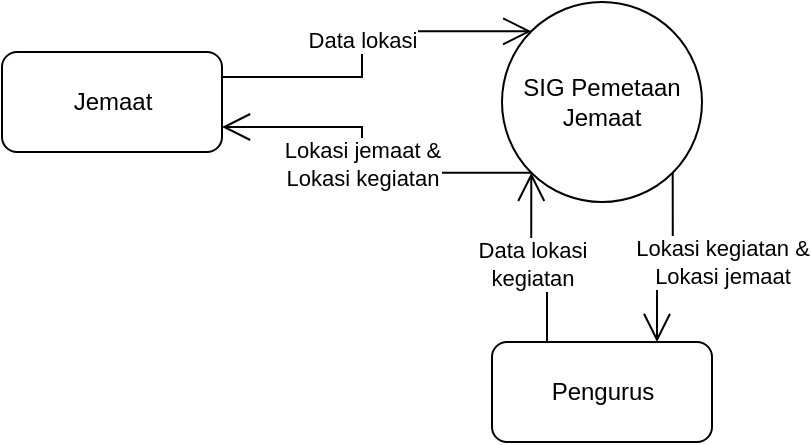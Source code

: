 <mxfile version="20.2.0" type="github" pages="14">
  <diagram id="FNYH10jm-mw3mcxP2oJX" name="Page-1">
    <mxGraphModel dx="1210" dy="659" grid="1" gridSize="10" guides="1" tooltips="1" connect="1" arrows="1" fold="1" page="1" pageScale="1" pageWidth="850" pageHeight="1100" math="0" shadow="0">
      <root>
        <mxCell id="0" />
        <mxCell id="1" parent="0" />
        <mxCell id="lWgkvhZpAOh9ujKBHp7s-1" value="SIG Pemetaan Jemaat" style="ellipse;whiteSpace=wrap;html=1;rounded=1;" parent="1" vertex="1">
          <mxGeometry x="500" y="140" width="100" height="100" as="geometry" />
        </mxCell>
        <mxCell id="lWgkvhZpAOh9ujKBHp7s-4" value="Jemaat" style="html=1;rounded=1;" parent="1" vertex="1">
          <mxGeometry x="250" y="165" width="110" height="50" as="geometry" />
        </mxCell>
        <mxCell id="lWgkvhZpAOh9ujKBHp7s-5" value="Pengurus" style="html=1;rounded=1;" parent="1" vertex="1">
          <mxGeometry x="495" y="310" width="110" height="50" as="geometry" />
        </mxCell>
        <mxCell id="lWgkvhZpAOh9ujKBHp7s-9" value="Data lokasi" style="endArrow=open;endFill=1;endSize=12;html=1;rounded=0;exitX=1;exitY=0.25;exitDx=0;exitDy=0;entryX=0;entryY=0;entryDx=0;entryDy=0;edgeStyle=orthogonalEdgeStyle;" parent="1" source="lWgkvhZpAOh9ujKBHp7s-4" target="lWgkvhZpAOh9ujKBHp7s-1" edge="1">
          <mxGeometry width="160" relative="1" as="geometry">
            <mxPoint x="440" y="210" as="sourcePoint" />
            <mxPoint x="600" y="210" as="targetPoint" />
          </mxGeometry>
        </mxCell>
        <mxCell id="lWgkvhZpAOh9ujKBHp7s-10" value="Lokasi jemaat &amp;amp;&lt;br&gt;Lokasi kegiatan" style="endArrow=open;endFill=1;endSize=12;html=1;rounded=0;entryX=1;entryY=0.75;entryDx=0;entryDy=0;edgeStyle=orthogonalEdgeStyle;exitX=0;exitY=1;exitDx=0;exitDy=0;" parent="1" source="lWgkvhZpAOh9ujKBHp7s-1" target="lWgkvhZpAOh9ujKBHp7s-4" edge="1">
          <mxGeometry width="160" relative="1" as="geometry">
            <mxPoint x="350" y="270" as="sourcePoint" />
            <mxPoint x="524.645" y="164.645" as="targetPoint" />
          </mxGeometry>
        </mxCell>
        <mxCell id="lWgkvhZpAOh9ujKBHp7s-11" value="Data lokasi &lt;br&gt;kegiatan" style="endArrow=open;endFill=1;endSize=12;html=1;rounded=0;exitX=0.25;exitY=0;exitDx=0;exitDy=0;entryX=0;entryY=1;entryDx=0;entryDy=0;edgeStyle=orthogonalEdgeStyle;" parent="1" source="lWgkvhZpAOh9ujKBHp7s-5" target="lWgkvhZpAOh9ujKBHp7s-1" edge="1">
          <mxGeometry width="160" relative="1" as="geometry">
            <mxPoint x="320" y="270" as="sourcePoint" />
            <mxPoint x="468.7" y="290.8" as="targetPoint" />
          </mxGeometry>
        </mxCell>
        <mxCell id="lWgkvhZpAOh9ujKBHp7s-12" value="Lokasi kegiatan &amp;amp;&lt;br&gt;Lokasi jemaat" style="endArrow=open;endFill=1;endSize=12;html=1;rounded=0;exitX=1;exitY=1;exitDx=0;exitDy=0;entryX=0.75;entryY=0;entryDx=0;entryDy=0;edgeStyle=orthogonalEdgeStyle;" parent="1" source="lWgkvhZpAOh9ujKBHp7s-1" target="lWgkvhZpAOh9ujKBHp7s-5" edge="1">
          <mxGeometry x="-0.035" y="25" width="160" relative="1" as="geometry">
            <mxPoint x="532.5" y="320" as="sourcePoint" />
            <mxPoint x="524.645" y="235.355" as="targetPoint" />
            <mxPoint as="offset" />
          </mxGeometry>
        </mxCell>
      </root>
    </mxGraphModel>
  </diagram>
  <diagram id="bjkj4D9PKEeKRkchMpwh" name="Page-2">
    <mxGraphModel dx="1210" dy="579" grid="1" gridSize="10" guides="1" tooltips="1" connect="1" arrows="1" fold="1" page="1" pageScale="1" pageWidth="827" pageHeight="1169" math="0" shadow="0">
      <root>
        <mxCell id="0" />
        <mxCell id="1" parent="0" />
        <mxCell id="nhHC3x_4HSGcivYF59PV-24" style="edgeStyle=orthogonalEdgeStyle;rounded=0;orthogonalLoop=1;jettySize=auto;html=1;entryX=0.5;entryY=0;entryDx=0;entryDy=0;" parent="1" source="EsIJhds1d-KigD9A_AdU-1" target="nhHC3x_4HSGcivYF59PV-9" edge="1">
          <mxGeometry relative="1" as="geometry" />
        </mxCell>
        <mxCell id="nhHC3x_4HSGcivYF59PV-25" style="edgeStyle=orthogonalEdgeStyle;rounded=0;orthogonalLoop=1;jettySize=auto;html=1;entryX=0.5;entryY=0;entryDx=0;entryDy=0;" parent="1" source="EsIJhds1d-KigD9A_AdU-1" target="nhHC3x_4HSGcivYF59PV-13" edge="1">
          <mxGeometry relative="1" as="geometry">
            <Array as="points">
              <mxPoint x="415" y="170" />
              <mxPoint x="555" y="170" />
            </Array>
          </mxGeometry>
        </mxCell>
        <mxCell id="nhHC3x_4HSGcivYF59PV-26" style="edgeStyle=orthogonalEdgeStyle;rounded=0;orthogonalLoop=1;jettySize=auto;html=1;entryX=0.5;entryY=0;entryDx=0;entryDy=0;" parent="1" source="EsIJhds1d-KigD9A_AdU-1" target="nhHC3x_4HSGcivYF59PV-11" edge="1">
          <mxGeometry relative="1" as="geometry">
            <Array as="points">
              <mxPoint x="415" y="170" />
              <mxPoint x="270" y="170" />
            </Array>
          </mxGeometry>
        </mxCell>
        <mxCell id="EsIJhds1d-KigD9A_AdU-1" value="0" style="swimlane;fontStyle=0;childLayout=stackLayout;horizontal=1;startSize=26;fillColor=none;horizontalStack=0;resizeParent=1;resizeParentMax=0;resizeLast=0;collapsible=1;marginBottom=0;rounded=1;swimlaneLine=1;" parent="1" vertex="1">
          <mxGeometry x="355" y="100" width="120" height="60" as="geometry" />
        </mxCell>
        <mxCell id="EsIJhds1d-KigD9A_AdU-2" value="SIG Jemaat" style="text;strokeColor=none;fillColor=none;align=center;verticalAlign=middle;spacingLeft=4;spacingRight=4;overflow=hidden;rotatable=0;points=[[0,0.5],[1,0.5]];portConstraint=eastwest;whiteSpace=wrap;" parent="EsIJhds1d-KigD9A_AdU-1" vertex="1">
          <mxGeometry y="26" width="120" height="34" as="geometry" />
        </mxCell>
        <mxCell id="nhHC3x_4HSGcivYF59PV-21" style="edgeStyle=orthogonalEdgeStyle;rounded=0;orthogonalLoop=1;jettySize=auto;html=1;entryX=0.5;entryY=0;entryDx=0;entryDy=0;" parent="1" source="nhHC3x_4HSGcivYF59PV-9" target="nhHC3x_4HSGcivYF59PV-17" edge="1">
          <mxGeometry relative="1" as="geometry">
            <Array as="points">
              <mxPoint x="415" y="270" />
              <mxPoint x="455" y="270" />
            </Array>
          </mxGeometry>
        </mxCell>
        <mxCell id="nhHC3x_4HSGcivYF59PV-22" style="edgeStyle=orthogonalEdgeStyle;rounded=0;orthogonalLoop=1;jettySize=auto;html=1;entryX=0.5;entryY=0;entryDx=0;entryDy=0;" parent="1" source="nhHC3x_4HSGcivYF59PV-9" target="nhHC3x_4HSGcivYF59PV-19" edge="1">
          <mxGeometry relative="1" as="geometry">
            <Array as="points">
              <mxPoint x="415" y="270" />
              <mxPoint x="310" y="270" />
            </Array>
          </mxGeometry>
        </mxCell>
        <mxCell id="RqYrZWAj2rjEIZAYs2zm-4" style="edgeStyle=orthogonalEdgeStyle;rounded=0;orthogonalLoop=1;jettySize=auto;html=1;entryX=0.5;entryY=0;entryDx=0;entryDy=0;" parent="1" source="nhHC3x_4HSGcivYF59PV-9" target="RqYrZWAj2rjEIZAYs2zm-2" edge="1">
          <mxGeometry relative="1" as="geometry">
            <Array as="points">
              <mxPoint x="415" y="270" />
              <mxPoint x="740" y="270" />
            </Array>
          </mxGeometry>
        </mxCell>
        <mxCell id="nhHC3x_4HSGcivYF59PV-9" value="2" style="swimlane;fontStyle=0;childLayout=stackLayout;horizontal=1;startSize=26;fillColor=none;horizontalStack=0;resizeParent=1;resizeParentMax=0;resizeLast=0;collapsible=1;marginBottom=0;rounded=1;swimlaneLine=1;" parent="1" vertex="1">
          <mxGeometry x="355" y="190" width="120" height="60" as="geometry" />
        </mxCell>
        <mxCell id="nhHC3x_4HSGcivYF59PV-10" value="Manajemen data" style="text;strokeColor=none;fillColor=none;align=center;verticalAlign=middle;spacingLeft=4;spacingRight=4;overflow=hidden;rotatable=0;points=[[0,0.5],[1,0.5]];portConstraint=eastwest;whiteSpace=wrap;" parent="nhHC3x_4HSGcivYF59PV-9" vertex="1">
          <mxGeometry y="26" width="120" height="34" as="geometry" />
        </mxCell>
        <mxCell id="nhHC3x_4HSGcivYF59PV-11" value="1" style="swimlane;fontStyle=0;childLayout=stackLayout;horizontal=1;startSize=26;fillColor=none;horizontalStack=0;resizeParent=1;resizeParentMax=0;resizeLast=0;collapsible=1;marginBottom=0;rounded=1;swimlaneLine=1;" parent="1" vertex="1">
          <mxGeometry x="210" y="190" width="120" height="60" as="geometry" />
        </mxCell>
        <mxCell id="nhHC3x_4HSGcivYF59PV-12" value="Login" style="text;strokeColor=none;fillColor=none;align=center;verticalAlign=middle;spacingLeft=4;spacingRight=4;overflow=hidden;rotatable=0;points=[[0,0.5],[1,0.5]];portConstraint=eastwest;whiteSpace=wrap;" parent="nhHC3x_4HSGcivYF59PV-11" vertex="1">
          <mxGeometry y="26" width="120" height="34" as="geometry" />
        </mxCell>
        <mxCell id="nhHC3x_4HSGcivYF59PV-13" value="3" style="swimlane;fontStyle=0;childLayout=stackLayout;horizontal=1;startSize=26;fillColor=none;horizontalStack=0;resizeParent=1;resizeParentMax=0;resizeLast=0;collapsible=1;marginBottom=0;rounded=1;swimlaneLine=1;" parent="1" vertex="1">
          <mxGeometry x="495" y="190" width="120" height="60" as="geometry" />
        </mxCell>
        <mxCell id="nhHC3x_4HSGcivYF59PV-14" value="Logout" style="text;strokeColor=none;fillColor=none;align=center;verticalAlign=middle;spacingLeft=4;spacingRight=4;overflow=hidden;rotatable=0;points=[[0,0.5],[1,0.5]];portConstraint=eastwest;whiteSpace=wrap;" parent="nhHC3x_4HSGcivYF59PV-13" vertex="1">
          <mxGeometry y="26" width="120" height="34" as="geometry" />
        </mxCell>
        <mxCell id="nhHC3x_4HSGcivYF59PV-15" value="2.3" style="swimlane;fontStyle=0;childLayout=stackLayout;horizontal=1;startSize=26;fillColor=none;horizontalStack=0;resizeParent=1;resizeParentMax=0;resizeLast=0;collapsible=1;marginBottom=0;rounded=1;swimlaneLine=1;" parent="1" vertex="1">
          <mxGeometry x="535" y="290" width="120" height="60" as="geometry" />
        </mxCell>
        <mxCell id="nhHC3x_4HSGcivYF59PV-16" value="Menghapus data&#xa;kegiatan" style="text;strokeColor=none;fillColor=none;align=center;verticalAlign=middle;spacingLeft=4;spacingRight=4;overflow=hidden;rotatable=0;points=[[0,0.5],[1,0.5]];portConstraint=eastwest;whiteSpace=wrap;" parent="nhHC3x_4HSGcivYF59PV-15" vertex="1">
          <mxGeometry y="26" width="120" height="34" as="geometry" />
        </mxCell>
        <mxCell id="nhHC3x_4HSGcivYF59PV-17" value="2.2" style="swimlane;fontStyle=0;childLayout=stackLayout;horizontal=1;startSize=26;fillColor=none;horizontalStack=0;resizeParent=1;resizeParentMax=0;resizeLast=0;collapsible=1;marginBottom=0;rounded=1;swimlaneLine=1;" parent="1" vertex="1">
          <mxGeometry x="395" y="290" width="120" height="60" as="geometry" />
        </mxCell>
        <mxCell id="nhHC3x_4HSGcivYF59PV-18" value="Merubah data&#xa;kegiatan" style="text;strokeColor=none;fillColor=none;align=center;verticalAlign=middle;spacingLeft=4;spacingRight=4;overflow=hidden;rotatable=0;points=[[0,0.5],[1,0.5]];portConstraint=eastwest;whiteSpace=wrap;" parent="nhHC3x_4HSGcivYF59PV-17" vertex="1">
          <mxGeometry y="26" width="120" height="34" as="geometry" />
        </mxCell>
        <mxCell id="nhHC3x_4HSGcivYF59PV-19" value="2.1" style="swimlane;fontStyle=0;childLayout=stackLayout;horizontal=1;startSize=26;fillColor=none;horizontalStack=0;resizeParent=1;resizeParentMax=0;resizeLast=0;collapsible=1;marginBottom=0;rounded=1;swimlaneLine=1;" parent="1" vertex="1">
          <mxGeometry x="250" y="290" width="120" height="60" as="geometry" />
        </mxCell>
        <mxCell id="nhHC3x_4HSGcivYF59PV-20" value="Memasukkan data&#xa;kegiatan" style="text;strokeColor=none;fillColor=none;align=center;verticalAlign=middle;spacingLeft=4;spacingRight=4;overflow=hidden;rotatable=0;points=[[0,0.5],[1,0.5]];portConstraint=eastwest;whiteSpace=wrap;" parent="nhHC3x_4HSGcivYF59PV-19" vertex="1">
          <mxGeometry y="26" width="120" height="34" as="geometry" />
        </mxCell>
        <mxCell id="nhHC3x_4HSGcivYF59PV-23" style="edgeStyle=orthogonalEdgeStyle;rounded=0;orthogonalLoop=1;jettySize=auto;html=1;entryX=0.5;entryY=0;entryDx=0;entryDy=0;" parent="1" source="nhHC3x_4HSGcivYF59PV-10" target="nhHC3x_4HSGcivYF59PV-15" edge="1">
          <mxGeometry relative="1" as="geometry">
            <Array as="points">
              <mxPoint x="415" y="270" />
              <mxPoint x="595" y="270" />
            </Array>
          </mxGeometry>
        </mxCell>
        <mxCell id="RqYrZWAj2rjEIZAYs2zm-2" value="2.4" style="swimlane;fontStyle=0;childLayout=stackLayout;horizontal=1;startSize=26;fillColor=none;horizontalStack=0;resizeParent=1;resizeParentMax=0;resizeLast=0;collapsible=1;marginBottom=0;rounded=1;swimlaneLine=1;" parent="1" vertex="1">
          <mxGeometry x="680" y="290" width="120" height="60" as="geometry" />
        </mxCell>
        <mxCell id="RqYrZWAj2rjEIZAYs2zm-3" value="Menghapus data&#xa;jemaat" style="text;strokeColor=none;fillColor=none;align=center;verticalAlign=middle;spacingLeft=4;spacingRight=4;overflow=hidden;rotatable=0;points=[[0,0.5],[1,0.5]];portConstraint=eastwest;whiteSpace=wrap;" parent="RqYrZWAj2rjEIZAYs2zm-2" vertex="1">
          <mxGeometry y="26" width="120" height="34" as="geometry" />
        </mxCell>
      </root>
    </mxGraphModel>
  </diagram>
  <diagram id="RerC5DkbozQTOKD1_FZ_" name="Page-3">
    <mxGraphModel dx="1210" dy="579" grid="1" gridSize="10" guides="1" tooltips="1" connect="1" arrows="1" fold="1" page="1" pageScale="1" pageWidth="850" pageHeight="1100" math="0" shadow="0">
      <root>
        <mxCell id="0" />
        <mxCell id="1" parent="0" />
        <mxCell id="S9NvUsS77nWQOYYDdcgV-1" style="edgeStyle=orthogonalEdgeStyle;rounded=0;orthogonalLoop=1;jettySize=auto;html=1;entryX=0.5;entryY=0;entryDx=0;entryDy=0;" parent="1" source="S9NvUsS77nWQOYYDdcgV-4" target="S9NvUsS77nWQOYYDdcgV-8" edge="1">
          <mxGeometry relative="1" as="geometry" />
        </mxCell>
        <mxCell id="S9NvUsS77nWQOYYDdcgV-2" style="edgeStyle=orthogonalEdgeStyle;rounded=0;orthogonalLoop=1;jettySize=auto;html=1;entryX=0.5;entryY=0;entryDx=0;entryDy=0;" parent="1" source="S9NvUsS77nWQOYYDdcgV-4" target="S9NvUsS77nWQOYYDdcgV-12" edge="1">
          <mxGeometry relative="1" as="geometry">
            <Array as="points">
              <mxPoint x="415" y="170" />
              <mxPoint x="555" y="170" />
            </Array>
          </mxGeometry>
        </mxCell>
        <mxCell id="S9NvUsS77nWQOYYDdcgV-3" style="edgeStyle=orthogonalEdgeStyle;rounded=0;orthogonalLoop=1;jettySize=auto;html=1;entryX=0.5;entryY=0;entryDx=0;entryDy=0;" parent="1" source="S9NvUsS77nWQOYYDdcgV-4" target="-hHbyMHsd8oXiQTp1LIT-3" edge="1">
          <mxGeometry relative="1" as="geometry">
            <Array as="points">
              <mxPoint x="415" y="170" />
              <mxPoint x="280" y="170" />
            </Array>
            <mxPoint x="140" y="190" as="targetPoint" />
          </mxGeometry>
        </mxCell>
        <mxCell id="Z6rfQc2_wIDqoeTR5Rx2-14" style="edgeStyle=orthogonalEdgeStyle;rounded=0;orthogonalLoop=1;jettySize=auto;html=1;entryX=0.5;entryY=0;entryDx=0;entryDy=0;" parent="1" source="S9NvUsS77nWQOYYDdcgV-4" target="Z6rfQc2_wIDqoeTR5Rx2-1" edge="1">
          <mxGeometry relative="1" as="geometry">
            <Array as="points">
              <mxPoint x="415" y="170" />
              <mxPoint x="690" y="170" />
            </Array>
          </mxGeometry>
        </mxCell>
        <mxCell id="S9NvUsS77nWQOYYDdcgV-4" value="0" style="swimlane;fontStyle=0;childLayout=stackLayout;horizontal=1;startSize=26;fillColor=none;horizontalStack=0;resizeParent=1;resizeParentMax=0;resizeLast=0;collapsible=1;marginBottom=0;rounded=1;swimlaneLine=1;" parent="1" vertex="1">
          <mxGeometry x="355" y="100" width="120" height="60" as="geometry" />
        </mxCell>
        <mxCell id="S9NvUsS77nWQOYYDdcgV-5" value="SIG Jemaat" style="text;strokeColor=none;fillColor=none;align=center;verticalAlign=middle;spacingLeft=4;spacingRight=4;overflow=hidden;rotatable=0;points=[[0,0.5],[1,0.5]];portConstraint=eastwest;whiteSpace=wrap;" parent="S9NvUsS77nWQOYYDdcgV-4" vertex="1">
          <mxGeometry y="26" width="120" height="34" as="geometry" />
        </mxCell>
        <mxCell id="S9NvUsS77nWQOYYDdcgV-6" style="edgeStyle=orthogonalEdgeStyle;rounded=0;orthogonalLoop=1;jettySize=auto;html=1;entryX=0.5;entryY=0;entryDx=0;entryDy=0;" parent="1" source="S9NvUsS77nWQOYYDdcgV-8" target="S9NvUsS77nWQOYYDdcgV-16" edge="1">
          <mxGeometry relative="1" as="geometry">
            <Array as="points">
              <mxPoint x="415" y="270" />
              <mxPoint x="560" y="270" />
            </Array>
          </mxGeometry>
        </mxCell>
        <mxCell id="S9NvUsS77nWQOYYDdcgV-7" style="edgeStyle=orthogonalEdgeStyle;rounded=0;orthogonalLoop=1;jettySize=auto;html=1;entryX=0.5;entryY=0;entryDx=0;entryDy=0;" parent="1" source="S9NvUsS77nWQOYYDdcgV-8" target="S9NvUsS77nWQOYYDdcgV-18" edge="1">
          <mxGeometry relative="1" as="geometry">
            <Array as="points">
              <mxPoint x="415" y="280" />
              <mxPoint x="415" y="280" />
            </Array>
          </mxGeometry>
        </mxCell>
        <mxCell id="S9NvUsS77nWQOYYDdcgV-8" value="2" style="swimlane;fontStyle=0;childLayout=stackLayout;horizontal=1;startSize=26;fillColor=none;horizontalStack=0;resizeParent=1;resizeParentMax=0;resizeLast=0;collapsible=1;marginBottom=0;rounded=1;swimlaneLine=1;" parent="1" vertex="1">
          <mxGeometry x="355" y="190" width="120" height="60" as="geometry" />
        </mxCell>
        <mxCell id="S9NvUsS77nWQOYYDdcgV-9" value="Manajemen data" style="text;strokeColor=none;fillColor=none;align=center;verticalAlign=middle;spacingLeft=4;spacingRight=4;overflow=hidden;rotatable=0;points=[[0,0.5],[1,0.5]];portConstraint=eastwest;whiteSpace=wrap;" parent="S9NvUsS77nWQOYYDdcgV-8" vertex="1">
          <mxGeometry y="26" width="120" height="34" as="geometry" />
        </mxCell>
        <mxCell id="S9NvUsS77nWQOYYDdcgV-12" value="3" style="swimlane;fontStyle=0;childLayout=stackLayout;horizontal=1;startSize=26;fillColor=none;horizontalStack=0;resizeParent=1;resizeParentMax=0;resizeLast=0;collapsible=1;marginBottom=0;rounded=1;swimlaneLine=1;" parent="1" vertex="1">
          <mxGeometry x="495" y="190" width="120" height="60" as="geometry" />
        </mxCell>
        <mxCell id="S9NvUsS77nWQOYYDdcgV-13" value="Logout" style="text;strokeColor=none;fillColor=none;align=center;verticalAlign=middle;spacingLeft=4;spacingRight=4;overflow=hidden;rotatable=0;points=[[0,0.5],[1,0.5]];portConstraint=eastwest;whiteSpace=wrap;" parent="S9NvUsS77nWQOYYDdcgV-12" vertex="1">
          <mxGeometry y="26" width="120" height="34" as="geometry" />
        </mxCell>
        <mxCell id="S9NvUsS77nWQOYYDdcgV-16" value="2.2" style="swimlane;fontStyle=0;childLayout=stackLayout;horizontal=1;startSize=26;fillColor=none;horizontalStack=0;resizeParent=1;resizeParentMax=0;resizeLast=0;collapsible=1;marginBottom=0;rounded=1;swimlaneLine=1;" parent="1" vertex="1">
          <mxGeometry x="500" y="290" width="120" height="60" as="geometry" />
        </mxCell>
        <mxCell id="S9NvUsS77nWQOYYDdcgV-17" value="Merubah data&#xa;lokasi dan diri" style="text;strokeColor=none;fillColor=none;align=center;verticalAlign=middle;spacingLeft=4;spacingRight=4;overflow=hidden;rotatable=0;points=[[0,0.5],[1,0.5]];portConstraint=eastwest;whiteSpace=wrap;" parent="S9NvUsS77nWQOYYDdcgV-16" vertex="1">
          <mxGeometry y="26" width="120" height="34" as="geometry" />
        </mxCell>
        <mxCell id="S9NvUsS77nWQOYYDdcgV-18" value="2.1" style="swimlane;fontStyle=0;childLayout=stackLayout;horizontal=1;startSize=26;fillColor=none;horizontalStack=0;resizeParent=1;resizeParentMax=0;resizeLast=0;collapsible=1;marginBottom=0;rounded=1;swimlaneLine=1;" parent="1" vertex="1">
          <mxGeometry x="355" y="290" width="120" height="60" as="geometry" />
        </mxCell>
        <mxCell id="S9NvUsS77nWQOYYDdcgV-19" value="Memasukkan data&#xa;anggota keluarga" style="text;strokeColor=none;fillColor=none;align=center;verticalAlign=middle;spacingLeft=4;spacingRight=4;overflow=hidden;rotatable=0;points=[[0,0.5],[1,0.5]];portConstraint=eastwest;whiteSpace=wrap;" parent="S9NvUsS77nWQOYYDdcgV-18" vertex="1">
          <mxGeometry y="26" width="120" height="34" as="geometry" />
        </mxCell>
        <mxCell id="-hHbyMHsd8oXiQTp1LIT-1" style="edgeStyle=orthogonalEdgeStyle;rounded=0;orthogonalLoop=1;jettySize=auto;html=1;entryX=0.5;entryY=0;entryDx=0;entryDy=0;" parent="1" source="-hHbyMHsd8oXiQTp1LIT-3" target="-hHbyMHsd8oXiQTp1LIT-5" edge="1">
          <mxGeometry relative="1" as="geometry" />
        </mxCell>
        <mxCell id="-hHbyMHsd8oXiQTp1LIT-3" value="1" style="swimlane;fontStyle=0;childLayout=stackLayout;horizontal=1;startSize=26;fillColor=none;horizontalStack=0;resizeParent=1;resizeParentMax=0;resizeLast=0;collapsible=1;marginBottom=0;rounded=1;swimlaneLine=1;" parent="1" vertex="1">
          <mxGeometry x="220" y="190" width="120" height="60" as="geometry" />
        </mxCell>
        <mxCell id="-hHbyMHsd8oXiQTp1LIT-4" value="Login" style="text;strokeColor=none;fillColor=none;align=center;verticalAlign=middle;spacingLeft=4;spacingRight=4;overflow=hidden;rotatable=0;points=[[0,0.5],[1,0.5]];portConstraint=eastwest;whiteSpace=wrap;" parent="-hHbyMHsd8oXiQTp1LIT-3" vertex="1">
          <mxGeometry y="26" width="120" height="34" as="geometry" />
        </mxCell>
        <mxCell id="-hHbyMHsd8oXiQTp1LIT-5" value="1.1" style="swimlane;fontStyle=0;childLayout=stackLayout;horizontal=1;startSize=26;fillColor=none;horizontalStack=0;resizeParent=1;resizeParentMax=0;resizeLast=0;collapsible=1;marginBottom=0;rounded=1;swimlaneLine=1;" parent="1" vertex="1">
          <mxGeometry x="220" y="290" width="120" height="60" as="geometry" />
        </mxCell>
        <mxCell id="-hHbyMHsd8oXiQTp1LIT-6" value="Pendaftaran jemaat" style="text;strokeColor=none;fillColor=none;align=center;verticalAlign=middle;spacingLeft=4;spacingRight=4;overflow=hidden;rotatable=0;points=[[0,0.5],[1,0.5]];portConstraint=eastwest;whiteSpace=wrap;" parent="-hHbyMHsd8oXiQTp1LIT-5" vertex="1">
          <mxGeometry y="26" width="120" height="34" as="geometry" />
        </mxCell>
        <mxCell id="Z6rfQc2_wIDqoeTR5Rx2-7" style="edgeStyle=orthogonalEdgeStyle;rounded=0;orthogonalLoop=1;jettySize=auto;html=1;entryX=0.5;entryY=0;entryDx=0;entryDy=0;" parent="1" source="Z6rfQc2_wIDqoeTR5Rx2-1" target="Z6rfQc2_wIDqoeTR5Rx2-3" edge="1">
          <mxGeometry relative="1" as="geometry" />
        </mxCell>
        <mxCell id="Z6rfQc2_wIDqoeTR5Rx2-8" style="edgeStyle=orthogonalEdgeStyle;rounded=0;orthogonalLoop=1;jettySize=auto;html=1;entryX=0.5;entryY=0;entryDx=0;entryDy=0;" parent="1" source="Z6rfQc2_wIDqoeTR5Rx2-1" target="Z6rfQc2_wIDqoeTR5Rx2-5" edge="1">
          <mxGeometry relative="1" as="geometry">
            <Array as="points">
              <mxPoint x="690" y="270" />
              <mxPoint x="820" y="270" />
            </Array>
          </mxGeometry>
        </mxCell>
        <mxCell id="Z6rfQc2_wIDqoeTR5Rx2-1" value="4" style="swimlane;fontStyle=0;childLayout=stackLayout;horizontal=1;startSize=26;fillColor=none;horizontalStack=0;resizeParent=1;resizeParentMax=0;resizeLast=0;collapsible=1;marginBottom=0;rounded=1;swimlaneLine=1;" parent="1" vertex="1">
          <mxGeometry x="630" y="190" width="120" height="60" as="geometry" />
        </mxCell>
        <mxCell id="Z6rfQc2_wIDqoeTR5Rx2-2" value="Lokasi" style="text;strokeColor=none;fillColor=none;align=center;verticalAlign=middle;spacingLeft=4;spacingRight=4;overflow=hidden;rotatable=0;points=[[0,0.5],[1,0.5]];portConstraint=eastwest;whiteSpace=wrap;" parent="Z6rfQc2_wIDqoeTR5Rx2-1" vertex="1">
          <mxGeometry y="26" width="120" height="34" as="geometry" />
        </mxCell>
        <mxCell id="Z6rfQc2_wIDqoeTR5Rx2-3" value="4.1" style="swimlane;fontStyle=0;childLayout=stackLayout;horizontal=1;startSize=26;fillColor=none;horizontalStack=0;resizeParent=1;resizeParentMax=0;resizeLast=0;collapsible=1;marginBottom=0;rounded=1;swimlaneLine=1;" parent="1" vertex="1">
          <mxGeometry x="630" y="290" width="120" height="60" as="geometry" />
        </mxCell>
        <mxCell id="Z6rfQc2_wIDqoeTR5Rx2-4" value="Cari lokasi jemaat" style="text;strokeColor=none;fillColor=none;align=center;verticalAlign=middle;spacingLeft=4;spacingRight=4;overflow=hidden;rotatable=0;points=[[0,0.5],[1,0.5]];portConstraint=eastwest;whiteSpace=wrap;" parent="Z6rfQc2_wIDqoeTR5Rx2-3" vertex="1">
          <mxGeometry y="26" width="120" height="34" as="geometry" />
        </mxCell>
        <mxCell id="Z6rfQc2_wIDqoeTR5Rx2-5" value="4.2" style="swimlane;fontStyle=0;childLayout=stackLayout;horizontal=1;startSize=26;fillColor=none;horizontalStack=0;resizeParent=1;resizeParentMax=0;resizeLast=0;collapsible=1;marginBottom=0;rounded=1;swimlaneLine=1;" parent="1" vertex="1">
          <mxGeometry x="760" y="290" width="120" height="60" as="geometry" />
        </mxCell>
        <mxCell id="Z6rfQc2_wIDqoeTR5Rx2-6" value="Cari lokasi kegiatan" style="text;strokeColor=none;fillColor=none;align=center;verticalAlign=middle;spacingLeft=4;spacingRight=4;overflow=hidden;rotatable=0;points=[[0,0.5],[1,0.5]];portConstraint=eastwest;whiteSpace=wrap;" parent="Z6rfQc2_wIDqoeTR5Rx2-5" vertex="1">
          <mxGeometry y="26" width="120" height="34" as="geometry" />
        </mxCell>
      </root>
    </mxGraphModel>
  </diagram>
  <diagram id="bmYKjRu_ma77VDb_2rv0" name="DFD lvl 2 jemaat">
    <mxGraphModel dx="1729" dy="827" grid="1" gridSize="10" guides="1" tooltips="1" connect="1" arrows="1" fold="1" page="1" pageScale="1" pageWidth="827" pageHeight="1169" math="0" shadow="0">
      <root>
        <mxCell id="0" />
        <mxCell id="1" parent="0" />
        <mxCell id="McviMTBZzOBbi-73SOa6-2" value="Email &amp;amp;&lt;br&gt;Password" style="edgeStyle=orthogonalEdgeStyle;rounded=0;orthogonalLoop=1;jettySize=auto;html=1;exitX=1;exitY=0.25;exitDx=0;exitDy=0;entryX=-0.008;entryY=0.198;entryDx=0;entryDy=0;entryPerimeter=0;" parent="1" source="g4tLgIQyXxJCxn4Pl7X_-1" target="3wAkGvM8sDkM5sEt_U1H-1" edge="1">
          <mxGeometry relative="1" as="geometry">
            <mxPoint x="580" y="420.5" as="targetPoint" />
          </mxGeometry>
        </mxCell>
        <mxCell id="ZDBHZSCP0xCuAHibcrXx-8" value="Data anggota keluarga" style="edgeStyle=orthogonalEdgeStyle;rounded=0;jumpStyle=arc;jumpSize=15;orthogonalLoop=1;jettySize=auto;html=1;entryX=0;entryY=0.5;entryDx=0;entryDy=0;" parent="1" source="g4tLgIQyXxJCxn4Pl7X_-1" target="ZVBcWLhPLeO5nrpOOfRA-7" edge="1">
          <mxGeometry x="0.183" relative="1" as="geometry">
            <Array as="points">
              <mxPoint x="190" y="202.5" />
            </Array>
            <mxPoint as="offset" />
          </mxGeometry>
        </mxCell>
        <mxCell id="g4tLgIQyXxJCxn4Pl7X_-1" value="Jemaat" style="rounded=1;whiteSpace=wrap;html=1;" parent="1" vertex="1">
          <mxGeometry x="140" y="405" width="100" height="50" as="geometry" />
        </mxCell>
        <mxCell id="3wAkGvM8sDkM5sEt_U1H-1" value="1.1" style="swimlane;childLayout=stackLayout;horizontal=1;startSize=30;horizontalStack=0;rounded=1;fontSize=14;fontStyle=0;strokeWidth=2;resizeParent=0;resizeLast=1;shadow=0;dashed=0;align=center;verticalAlign=middle;" parent="1" vertex="1">
          <mxGeometry x="584" y="387.5" width="136" height="85" as="geometry" />
        </mxCell>
        <mxCell id="3wAkGvM8sDkM5sEt_U1H-2" value="Pengecekan pengguna" style="align=center;strokeColor=none;fillColor=none;spacingLeft=4;fontSize=12;verticalAlign=top;resizable=0;rotatable=0;part=1;" parent="3wAkGvM8sDkM5sEt_U1H-1" vertex="1">
          <mxGeometry y="30" width="136" height="55" as="geometry" />
        </mxCell>
        <mxCell id="rGMGE8C12sJ7jgkL3hqE-1" value="1.2" style="swimlane;childLayout=stackLayout;horizontal=1;startSize=30;horizontalStack=0;rounded=1;fontSize=14;fontStyle=0;strokeWidth=2;resizeParent=0;resizeLast=1;shadow=0;dashed=0;align=center;verticalAlign=middle;" parent="1" vertex="1">
          <mxGeometry x="584" y="547.5" width="136" height="85" as="geometry" />
        </mxCell>
        <mxCell id="rGMGE8C12sJ7jgkL3hqE-2" value="Pendaftaran jemaat" style="align=center;strokeColor=none;fillColor=none;spacingLeft=4;fontSize=12;verticalAlign=top;resizable=0;rotatable=0;part=1;" parent="rGMGE8C12sJ7jgkL3hqE-1" vertex="1">
          <mxGeometry y="30" width="136" height="55" as="geometry" />
        </mxCell>
        <mxCell id="z56I-wLQw1NUy-ZIRkhM-3" value="Email &amp;amp;&lt;br&gt;password" style="edgeStyle=orthogonalEdgeStyle;rounded=0;orthogonalLoop=1;jettySize=auto;html=1;entryX=0.5;entryY=0;entryDx=0;entryDy=0;" parent="1" source="z56I-wLQw1NUy-ZIRkhM-2" target="3wAkGvM8sDkM5sEt_U1H-1" edge="1">
          <mxGeometry x="0.286" relative="1" as="geometry">
            <Array as="points">
              <mxPoint x="652" y="217.5" />
            </Array>
            <mxPoint as="offset" />
          </mxGeometry>
        </mxCell>
        <mxCell id="z56I-wLQw1NUy-ZIRkhM-2" value="Jemaat" style="strokeWidth=2;html=1;shape=mxgraph.flowchart.database;whiteSpace=wrap;" parent="1" vertex="1">
          <mxGeometry x="520" y="172.5" width="60" height="60" as="geometry" />
        </mxCell>
        <mxCell id="z56I-wLQw1NUy-ZIRkhM-4" value="TIdak terdaftar" style="edgeStyle=orthogonalEdgeStyle;rounded=0;orthogonalLoop=1;jettySize=auto;html=1;exitX=0.5;exitY=1;exitDx=0;exitDy=0;entryX=0.5;entryY=0;entryDx=0;entryDy=0;" parent="1" source="3wAkGvM8sDkM5sEt_U1H-2" target="rGMGE8C12sJ7jgkL3hqE-1" edge="1">
          <mxGeometry x="-0.333" relative="1" as="geometry">
            <mxPoint x="780" y="547.5" as="sourcePoint" />
            <mxPoint x="890" y="547.5" as="targetPoint" />
            <mxPoint as="offset" />
          </mxGeometry>
        </mxCell>
        <mxCell id="z56I-wLQw1NUy-ZIRkhM-5" value="Data jemaat dan &lt;br&gt;lokasi jemaat" style="edgeStyle=orthogonalEdgeStyle;rounded=0;orthogonalLoop=1;jettySize=auto;html=1;exitX=1;exitY=0.25;exitDx=0;exitDy=0;entryX=1.005;entryY=0.236;entryDx=0;entryDy=0;entryPerimeter=0;" parent="1" source="rGMGE8C12sJ7jgkL3hqE-2" target="z56I-wLQw1NUy-ZIRkhM-2" edge="1">
          <mxGeometry x="-0.618" relative="1" as="geometry">
            <mxPoint x="790" y="482.5" as="sourcePoint" />
            <mxPoint x="850" y="437.5" as="targetPoint" />
            <mxPoint as="offset" />
          </mxGeometry>
        </mxCell>
        <mxCell id="b8vhz33mDnuTyoTZ2Sfa-2" value="Email &amp;amp;&lt;br&gt;Password valid" style="edgeStyle=orthogonalEdgeStyle;rounded=0;orthogonalLoop=1;jettySize=auto;html=1;entryX=1;entryY=0.75;entryDx=0;entryDy=0;" parent="1" target="g4tLgIQyXxJCxn4Pl7X_-1" edge="1">
          <mxGeometry relative="1" as="geometry">
            <mxPoint x="580" y="457.5" as="sourcePoint" />
            <mxPoint x="530" y="527.5" as="targetPoint" />
          </mxGeometry>
        </mxCell>
        <mxCell id="a3SG_Y6R_U81kPAq7Uij-1" value="4.1" style="swimlane;childLayout=stackLayout;horizontal=1;startSize=30;horizontalStack=0;rounded=1;fontSize=14;fontStyle=0;strokeWidth=2;resizeParent=0;resizeLast=1;shadow=0;dashed=0;align=center;verticalAlign=middle;" parent="1" vertex="1">
          <mxGeometry x="390" y="547.5" width="136" height="85" as="geometry" />
        </mxCell>
        <mxCell id="a3SG_Y6R_U81kPAq7Uij-2" value="Cari lokasi jemaat" style="align=center;strokeColor=none;fillColor=none;spacingLeft=4;fontSize=12;verticalAlign=top;resizable=0;rotatable=0;part=1;" parent="a3SG_Y6R_U81kPAq7Uij-1" vertex="1">
          <mxGeometry y="30" width="136" height="55" as="geometry" />
        </mxCell>
        <mxCell id="_8PZbFFS10sJGHiXnbVY-1" value="Nama jemaat" style="edgeStyle=orthogonalEdgeStyle;rounded=0;orthogonalLoop=1;jettySize=auto;html=1;entryX=0;entryY=0.25;entryDx=0;entryDy=0;exitX=0.75;exitY=1;exitDx=0;exitDy=0;" parent="1" source="g4tLgIQyXxJCxn4Pl7X_-1" target="a3SG_Y6R_U81kPAq7Uij-2" edge="1">
          <mxGeometry x="-0.597" y="25" relative="1" as="geometry">
            <mxPoint x="310.0" y="592.5" as="sourcePoint" />
            <mxPoint x="120" y="577.5" as="targetPoint" />
            <Array as="points">
              <mxPoint x="220" y="455.5" />
              <mxPoint x="220" y="591.5" />
            </Array>
            <mxPoint as="offset" />
          </mxGeometry>
        </mxCell>
        <mxCell id="_8PZbFFS10sJGHiXnbVY-2" value="Lokasi jemaat" style="edgeStyle=orthogonalEdgeStyle;rounded=0;orthogonalLoop=1;jettySize=auto;html=1;entryX=0.607;entryY=0.988;entryDx=0;entryDy=0;exitX=0;exitY=0.75;exitDx=0;exitDy=0;entryPerimeter=0;" parent="1" source="a3SG_Y6R_U81kPAq7Uij-2" target="g4tLgIQyXxJCxn4Pl7X_-1" edge="1">
          <mxGeometry x="-0.719" y="9" relative="1" as="geometry">
            <mxPoint x="200" y="587.5" as="sourcePoint" />
            <mxPoint x="239" y="723.75" as="targetPoint" />
            <mxPoint as="offset" />
          </mxGeometry>
        </mxCell>
        <mxCell id="_8PZbFFS10sJGHiXnbVY-4" value="Latitude&lt;br&gt;longitude" style="edgeStyle=orthogonalEdgeStyle;rounded=0;orthogonalLoop=1;jettySize=auto;html=1;entryX=0.25;entryY=1;entryDx=0;entryDy=0;" parent="1" source="_8PZbFFS10sJGHiXnbVY-3" target="a3SG_Y6R_U81kPAq7Uij-2" edge="1">
          <mxGeometry x="-0.324" y="-6" relative="1" as="geometry">
            <mxPoint as="offset" />
          </mxGeometry>
        </mxCell>
        <mxCell id="_8PZbFFS10sJGHiXnbVY-3" value="Koordinat" style="strokeWidth=2;html=1;shape=mxgraph.flowchart.database;whiteSpace=wrap;" parent="1" vertex="1">
          <mxGeometry x="310" y="767.5" width="60" height="60" as="geometry" />
        </mxCell>
        <mxCell id="_8PZbFFS10sJGHiXnbVY-5" value="Data jemaat" style="edgeStyle=orthogonalEdgeStyle;rounded=0;orthogonalLoop=1;jettySize=auto;html=1;entryX=1;entryY=0.25;entryDx=0;entryDy=0;exitX=0.5;exitY=1;exitDx=0;exitDy=0;exitPerimeter=0;jumpStyle=arc;jumpSize=15;" parent="1" source="z56I-wLQw1NUy-ZIRkhM-2" target="a3SG_Y6R_U81kPAq7Uij-2" edge="1">
          <mxGeometry x="0.241" relative="1" as="geometry">
            <mxPoint x="559" y="712.529" as="sourcePoint" />
            <mxPoint x="607" y="647.5" as="targetPoint" />
            <mxPoint as="offset" />
          </mxGeometry>
        </mxCell>
        <mxCell id="ZVBcWLhPLeO5nrpOOfRA-1" value="4.2" style="swimlane;childLayout=stackLayout;horizontal=1;startSize=30;horizontalStack=0;rounded=1;fontSize=14;fontStyle=0;strokeWidth=2;resizeParent=0;resizeLast=1;shadow=0;dashed=0;align=center;verticalAlign=middle;" parent="1" vertex="1">
          <mxGeometry x="482" y="667.5" width="136" height="85" as="geometry" />
        </mxCell>
        <mxCell id="ZVBcWLhPLeO5nrpOOfRA-2" value="Cari lokasi kegiatan" style="align=center;strokeColor=none;fillColor=none;spacingLeft=4;fontSize=12;verticalAlign=top;resizable=0;rotatable=0;part=1;" parent="ZVBcWLhPLeO5nrpOOfRA-1" vertex="1">
          <mxGeometry y="30" width="136" height="55" as="geometry" />
        </mxCell>
        <mxCell id="ZVBcWLhPLeO5nrpOOfRA-4" value="Data kegiatan" style="edgeStyle=orthogonalEdgeStyle;rounded=0;jumpStyle=arc;jumpSize=15;orthogonalLoop=1;jettySize=auto;html=1;entryX=0.75;entryY=1;entryDx=0;entryDy=0;" parent="1" source="ZVBcWLhPLeO5nrpOOfRA-3" target="ZVBcWLhPLeO5nrpOOfRA-2" edge="1">
          <mxGeometry relative="1" as="geometry" />
        </mxCell>
        <mxCell id="ZVBcWLhPLeO5nrpOOfRA-3" value="Jadwal&lt;br&gt;kegiatan" style="strokeWidth=2;html=1;shape=mxgraph.flowchart.database;whiteSpace=wrap;" parent="1" vertex="1">
          <mxGeometry x="660" y="767.5" width="60" height="60" as="geometry" />
        </mxCell>
        <mxCell id="ZVBcWLhPLeO5nrpOOfRA-5" value="Nama kegiatan" style="edgeStyle=orthogonalEdgeStyle;rounded=0;orthogonalLoop=1;jettySize=auto;html=1;entryX=0;entryY=0.25;entryDx=0;entryDy=0;exitX=0.37;exitY=0.987;exitDx=0;exitDy=0;exitPerimeter=0;" parent="1" source="g4tLgIQyXxJCxn4Pl7X_-1" target="ZVBcWLhPLeO5nrpOOfRA-2" edge="1">
          <mxGeometry x="-0.014" y="33" relative="1" as="geometry">
            <mxPoint x="310" y="641.25" as="sourcePoint" />
            <mxPoint x="260" y="477.5" as="targetPoint" />
            <mxPoint as="offset" />
          </mxGeometry>
        </mxCell>
        <mxCell id="ZVBcWLhPLeO5nrpOOfRA-6" value="Lokasi&amp;nbsp; kegiatan" style="edgeStyle=orthogonalEdgeStyle;rounded=0;orthogonalLoop=1;jettySize=auto;html=1;entryX=0.131;entryY=0.977;entryDx=0;entryDy=0;exitX=0;exitY=0.5;exitDx=0;exitDy=0;entryPerimeter=0;" parent="1" source="ZVBcWLhPLeO5nrpOOfRA-2" target="g4tLgIQyXxJCxn4Pl7X_-1" edge="1">
          <mxGeometry x="-0.205" relative="1" as="geometry">
            <mxPoint x="260" y="691.25" as="sourcePoint" />
            <mxPoint x="210" y="527.5" as="targetPoint" />
            <mxPoint as="offset" />
          </mxGeometry>
        </mxCell>
        <mxCell id="ZVBcWLhPLeO5nrpOOfRA-7" value="2.1" style="swimlane;childLayout=stackLayout;horizontal=1;startSize=30;horizontalStack=0;rounded=1;fontSize=14;fontStyle=0;strokeWidth=2;resizeParent=0;resizeLast=1;shadow=0;dashed=0;align=center;verticalAlign=middle;" parent="1" vertex="1">
          <mxGeometry x="220" y="160" width="136" height="85" as="geometry" />
        </mxCell>
        <mxCell id="ZVBcWLhPLeO5nrpOOfRA-8" value="Memasukkan data&#xa;anggota keluarga" style="align=center;strokeColor=none;fillColor=none;spacingLeft=4;fontSize=12;verticalAlign=top;resizable=0;rotatable=0;part=1;" parent="ZVBcWLhPLeO5nrpOOfRA-7" vertex="1">
          <mxGeometry y="30" width="136" height="55" as="geometry" />
        </mxCell>
        <mxCell id="ZDBHZSCP0xCuAHibcrXx-5" value="2.2" style="swimlane;childLayout=stackLayout;horizontal=1;startSize=30;horizontalStack=0;rounded=1;fontSize=14;fontStyle=0;strokeWidth=2;resizeParent=0;resizeLast=1;shadow=0;dashed=0;align=center;verticalAlign=middle;" parent="1" vertex="1">
          <mxGeometry x="254" y="285" width="136" height="85" as="geometry" />
        </mxCell>
        <mxCell id="ZDBHZSCP0xCuAHibcrXx-6" value="Merubah data&#xa;lokasi dan diri" style="align=center;strokeColor=none;fillColor=none;spacingLeft=4;fontSize=12;verticalAlign=top;resizable=0;rotatable=0;part=1;" parent="ZDBHZSCP0xCuAHibcrXx-5" vertex="1">
          <mxGeometry y="30" width="136" height="55" as="geometry" />
        </mxCell>
        <mxCell id="ZDBHZSCP0xCuAHibcrXx-9" value="Pilih menu" style="edgeStyle=orthogonalEdgeStyle;rounded=0;jumpStyle=arc;jumpSize=15;orthogonalLoop=1;jettySize=auto;html=1;entryX=0;entryY=0.25;entryDx=0;entryDy=0;exitX=0.75;exitY=0;exitDx=0;exitDy=0;" parent="1" source="g4tLgIQyXxJCxn4Pl7X_-1" target="ZDBHZSCP0xCuAHibcrXx-6" edge="1">
          <mxGeometry x="-0.523" y="-15" relative="1" as="geometry">
            <mxPoint x="200" y="415" as="sourcePoint" />
            <mxPoint x="282" y="212.5" as="targetPoint" />
            <Array as="points">
              <mxPoint x="215" y="328.5" />
            </Array>
            <mxPoint as="offset" />
          </mxGeometry>
        </mxCell>
        <mxCell id="ZDBHZSCP0xCuAHibcrXx-10" value="Data anggota keluarga" style="edgeStyle=orthogonalEdgeStyle;rounded=0;jumpStyle=arc;jumpSize=15;orthogonalLoop=1;jettySize=auto;html=1;exitX=1;exitY=0.25;exitDx=0;exitDy=0;entryX=0;entryY=0.15;entryDx=0;entryDy=0;entryPerimeter=0;" parent="1" source="ZVBcWLhPLeO5nrpOOfRA-7" target="z56I-wLQw1NUy-ZIRkhM-2" edge="1">
          <mxGeometry relative="1" as="geometry">
            <mxPoint x="210" y="425" as="sourcePoint" />
            <mxPoint x="500" y="197.5" as="targetPoint" />
            <Array as="points">
              <mxPoint x="450" y="181.5" />
              <mxPoint x="490" y="181.5" />
            </Array>
          </mxGeometry>
        </mxCell>
        <mxCell id="ZDBHZSCP0xCuAHibcrXx-11" value="Data baru jemaat" style="edgeStyle=orthogonalEdgeStyle;rounded=0;jumpStyle=arc;jumpSize=15;orthogonalLoop=1;jettySize=auto;html=1;exitX=1;exitY=0;exitDx=0;exitDy=0;entryX=0;entryY=0.5;entryDx=0;entryDy=0;entryPerimeter=0;" parent="1" source="ZDBHZSCP0xCuAHibcrXx-6" target="z56I-wLQw1NUy-ZIRkhM-2" edge="1">
          <mxGeometry x="-0.196" y="20" relative="1" as="geometry">
            <mxPoint x="430" y="257.5" as="sourcePoint" />
            <mxPoint x="542" y="257.75" as="targetPoint" />
            <Array as="points">
              <mxPoint x="450" y="314.5" />
              <mxPoint x="450" y="202.5" />
            </Array>
            <mxPoint as="offset" />
          </mxGeometry>
        </mxCell>
        <mxCell id="ZDBHZSCP0xCuAHibcrXx-12" value="Data lama jemaat" style="edgeStyle=orthogonalEdgeStyle;rounded=0;jumpStyle=arc;jumpSize=15;orthogonalLoop=1;jettySize=auto;html=1;exitX=0;exitY=0.85;exitDx=0;exitDy=0;entryX=1;entryY=0.5;entryDx=0;entryDy=0;exitPerimeter=0;" parent="1" source="z56I-wLQw1NUy-ZIRkhM-2" target="ZDBHZSCP0xCuAHibcrXx-6" edge="1">
          <mxGeometry x="0.157" relative="1" as="geometry">
            <mxPoint x="482" y="287.5" as="sourcePoint" />
            <mxPoint x="594" y="287.75" as="targetPoint" />
            <Array as="points">
              <mxPoint x="480" y="223.5" />
              <mxPoint x="480" y="342.5" />
            </Array>
            <mxPoint as="offset" />
          </mxGeometry>
        </mxCell>
      </root>
    </mxGraphModel>
  </diagram>
  <diagram id="5YHyd8Mjdb9u6GXGxXM2" name="DFD lvl 2 pengurus">
    <mxGraphModel dx="1210" dy="579" grid="1" gridSize="10" guides="1" tooltips="1" connect="1" arrows="1" fold="1" page="1" pageScale="1" pageWidth="827" pageHeight="1169" math="0" shadow="0">
      <root>
        <mxCell id="0" />
        <mxCell id="1" parent="0" />
        <mxCell id="-5IbXi9DZLZU0F76kEBN-3" value="Pengurus" style="rounded=1;whiteSpace=wrap;html=1;" parent="1" vertex="1">
          <mxGeometry x="170" y="415" width="100" height="50" as="geometry" />
        </mxCell>
        <mxCell id="-5IbXi9DZLZU0F76kEBN-9" value="Jemaat" style="strokeWidth=2;html=1;shape=mxgraph.flowchart.database;whiteSpace=wrap;" parent="1" vertex="1">
          <mxGeometry x="690" y="690" width="60" height="60" as="geometry" />
        </mxCell>
        <mxCell id="-5IbXi9DZLZU0F76kEBN-18" value="Koordinat" style="strokeWidth=2;html=1;shape=mxgraph.flowchart.database;whiteSpace=wrap;" parent="1" vertex="1">
          <mxGeometry x="700" y="310" width="60" height="60" as="geometry" />
        </mxCell>
        <mxCell id="-5IbXi9DZLZU0F76kEBN-23" value="Jadwal&lt;br&gt;kegiatan" style="strokeWidth=2;html=1;shape=mxgraph.flowchart.database;whiteSpace=wrap;" parent="1" vertex="1">
          <mxGeometry x="700" y="455" width="60" height="60" as="geometry" />
        </mxCell>
        <mxCell id="-5IbXi9DZLZU0F76kEBN-26" value="2.1" style="swimlane;childLayout=stackLayout;horizontal=1;startSize=30;horizontalStack=0;rounded=1;fontSize=14;fontStyle=0;strokeWidth=2;resizeParent=0;resizeLast=1;shadow=0;dashed=0;align=center;verticalAlign=middle;" parent="1" vertex="1">
          <mxGeometry x="370" y="330" width="136" height="85" as="geometry" />
        </mxCell>
        <mxCell id="-5IbXi9DZLZU0F76kEBN-27" value="Memasukkan data&#xa;kegiatan" style="align=center;strokeColor=none;fillColor=none;spacingLeft=4;fontSize=12;verticalAlign=top;resizable=0;rotatable=0;part=1;" parent="-5IbXi9DZLZU0F76kEBN-26" vertex="1">
          <mxGeometry y="30" width="136" height="55" as="geometry" />
        </mxCell>
        <mxCell id="-5IbXi9DZLZU0F76kEBN-28" value="2.2" style="swimlane;childLayout=stackLayout;horizontal=1;startSize=30;horizontalStack=0;rounded=1;fontSize=14;fontStyle=0;strokeWidth=2;resizeParent=0;resizeLast=1;shadow=0;dashed=0;align=center;verticalAlign=middle;" parent="1" vertex="1">
          <mxGeometry x="370" y="455" width="136" height="85" as="geometry" />
        </mxCell>
        <mxCell id="-5IbXi9DZLZU0F76kEBN-29" value="Merubah data&#xa;kegiatan" style="align=center;strokeColor=none;fillColor=none;spacingLeft=4;fontSize=12;verticalAlign=top;resizable=0;rotatable=0;part=1;" parent="-5IbXi9DZLZU0F76kEBN-28" vertex="1">
          <mxGeometry y="30" width="136" height="55" as="geometry" />
        </mxCell>
        <mxCell id="7lTn02ohZ95gUsQEw7ax-1" value="2.3" style="swimlane;childLayout=stackLayout;horizontal=1;startSize=30;horizontalStack=0;rounded=1;fontSize=14;fontStyle=0;strokeWidth=2;resizeParent=0;resizeLast=1;shadow=0;dashed=0;align=center;verticalAlign=middle;" parent="1" vertex="1">
          <mxGeometry x="370" y="570" width="136" height="85" as="geometry" />
        </mxCell>
        <mxCell id="7lTn02ohZ95gUsQEw7ax-2" value="Menghapus data&#xa;kegiatan" style="align=center;strokeColor=none;fillColor=none;spacingLeft=4;fontSize=12;verticalAlign=top;resizable=0;rotatable=0;part=1;" parent="7lTn02ohZ95gUsQEw7ax-1" vertex="1">
          <mxGeometry y="30" width="136" height="55" as="geometry" />
        </mxCell>
        <mxCell id="6AXTaAOZvIsDrixXrRX4-1" value="2.4" style="swimlane;childLayout=stackLayout;horizontal=1;startSize=30;horizontalStack=0;rounded=1;fontSize=14;fontStyle=0;strokeWidth=2;resizeParent=0;resizeLast=1;shadow=0;dashed=0;align=center;verticalAlign=middle;" parent="1" vertex="1">
          <mxGeometry x="370" y="690" width="136" height="85" as="geometry" />
        </mxCell>
        <mxCell id="6AXTaAOZvIsDrixXrRX4-2" value="Menghapus data&#xa;jemaat" style="align=center;strokeColor=none;fillColor=none;spacingLeft=4;fontSize=12;verticalAlign=top;resizable=0;rotatable=0;part=1;" parent="6AXTaAOZvIsDrixXrRX4-1" vertex="1">
          <mxGeometry y="30" width="136" height="55" as="geometry" />
        </mxCell>
        <mxCell id="6AXTaAOZvIsDrixXrRX4-7" value="latitude &amp;amp;&lt;br&gt;longitude" style="edgeStyle=orthogonalEdgeStyle;rounded=0;orthogonalLoop=1;jettySize=auto;html=1;exitX=1;exitY=0.25;exitDx=0;exitDy=0;entryX=0;entryY=0.15;entryDx=0;entryDy=0;entryPerimeter=0;" parent="1" source="-5IbXi9DZLZU0F76kEBN-26" target="-5IbXi9DZLZU0F76kEBN-18" edge="1">
          <mxGeometry x="0.286" relative="1" as="geometry">
            <Array as="points">
              <mxPoint x="570" y="351" />
              <mxPoint x="570" y="319" />
            </Array>
            <mxPoint as="offset" />
            <mxPoint x="570" y="405" as="sourcePoint" />
            <mxPoint x="775" y="240" as="targetPoint" />
          </mxGeometry>
        </mxCell>
        <mxCell id="6AXTaAOZvIsDrixXrRX4-8" value="Nama &amp;amp; waktu&lt;br&gt;jadwal" style="edgeStyle=orthogonalEdgeStyle;rounded=0;orthogonalLoop=1;jettySize=auto;html=1;exitX=1;exitY=0.25;exitDx=0;exitDy=0;entryX=0;entryY=0.15;entryDx=0;entryDy=0;entryPerimeter=0;" parent="1" source="-5IbXi9DZLZU0F76kEBN-27" target="-5IbXi9DZLZU0F76kEBN-23" edge="1">
          <mxGeometry x="0.409" relative="1" as="geometry">
            <Array as="points">
              <mxPoint x="670" y="374" />
              <mxPoint x="670" y="464" />
            </Array>
            <mxPoint as="offset" />
            <mxPoint x="516" y="414.94" as="sourcePoint" />
            <mxPoint x="710.0" y="403.69" as="targetPoint" />
          </mxGeometry>
        </mxCell>
        <mxCell id="6AXTaAOZvIsDrixXrRX4-10" value="Data lama" style="edgeStyle=orthogonalEdgeStyle;rounded=0;orthogonalLoop=1;jettySize=auto;html=1;entryX=1;entryY=0;entryDx=0;entryDy=0;exitX=-0.023;exitY=0.347;exitDx=0;exitDy=0;exitPerimeter=0;" parent="1" source="-5IbXi9DZLZU0F76kEBN-23" target="-5IbXi9DZLZU0F76kEBN-29" edge="1">
          <mxGeometry x="0.465" relative="1" as="geometry">
            <Array as="points">
              <mxPoint x="660" y="476" />
              <mxPoint x="660" y="485" />
            </Array>
            <mxPoint as="offset" />
            <mxPoint x="640" y="480" as="sourcePoint" />
            <mxPoint x="570" y="560" as="targetPoint" />
          </mxGeometry>
        </mxCell>
        <mxCell id="6AXTaAOZvIsDrixXrRX4-11" value="Data baru" style="edgeStyle=orthogonalEdgeStyle;rounded=0;orthogonalLoop=1;jettySize=auto;html=1;entryX=1;entryY=0;entryDx=0;entryDy=0;exitX=-0.023;exitY=0.347;exitDx=0;exitDy=0;exitPerimeter=0;startArrow=classic;startFill=1;endArrow=none;endFill=0;" parent="1" edge="1">
          <mxGeometry x="0.168" y="5" relative="1" as="geometry">
            <Array as="points">
              <mxPoint x="640" y="500.19" />
              <mxPoint x="640" y="509.19" />
            </Array>
            <mxPoint as="offset" />
            <mxPoint x="698.62" y="500.01" as="sourcePoint" />
            <mxPoint x="506" y="509.19" as="targetPoint" />
          </mxGeometry>
        </mxCell>
        <mxCell id="6AXTaAOZvIsDrixXrRX4-12" value="latitude &amp;amp;&lt;br&gt;longitude baru" style="edgeStyle=orthogonalEdgeStyle;rounded=0;orthogonalLoop=1;jettySize=auto;html=1;exitX=-0.043;exitY=0.712;exitDx=0;exitDy=0;exitPerimeter=0;startArrow=classic;startFill=1;endArrow=none;endFill=0;jumpStyle=arc;jumpSize=15;entryX=1;entryY=0.5;entryDx=0;entryDy=0;" parent="1" source="-5IbXi9DZLZU0F76kEBN-18" target="-5IbXi9DZLZU0F76kEBN-28" edge="1">
          <mxGeometry x="-0.02" relative="1" as="geometry">
            <Array as="points">
              <mxPoint x="630" y="353" />
              <mxPoint x="630" y="498" />
            </Array>
            <mxPoint as="offset" />
            <mxPoint x="752.62" y="430" as="sourcePoint" />
            <mxPoint x="630" y="550" as="targetPoint" />
          </mxGeometry>
        </mxCell>
        <mxCell id="6AXTaAOZvIsDrixXrRX4-13" value="latitude &amp;amp;&lt;br&gt;longitude lama" style="edgeStyle=orthogonalEdgeStyle;rounded=0;orthogonalLoop=1;jettySize=auto;html=1;exitX=1.016;exitY=0.15;exitDx=0;exitDy=0;entryX=-0.031;entryY=0.426;entryDx=0;entryDy=0;entryPerimeter=0;exitPerimeter=0;startArrow=classic;startFill=1;endArrow=none;endFill=0;" parent="1" source="-5IbXi9DZLZU0F76kEBN-28" target="-5IbXi9DZLZU0F76kEBN-18" edge="1">
          <mxGeometry x="-0.071" y="10" relative="1" as="geometry">
            <Array as="points">
              <mxPoint x="590" y="468" />
              <mxPoint x="590" y="336" />
              <mxPoint x="698" y="336" />
            </Array>
            <mxPoint as="offset" />
            <mxPoint x="516" y="361.25" as="sourcePoint" />
            <mxPoint x="710" y="329" as="targetPoint" />
          </mxGeometry>
        </mxCell>
        <mxCell id="6AXTaAOZvIsDrixXrRX4-14" value="Data kegiatan" style="edgeStyle=orthogonalEdgeStyle;rounded=0;orthogonalLoop=1;jettySize=auto;html=1;exitX=0.603;exitY=0.01;exitDx=0;exitDy=0;entryX=0;entryY=0;entryDx=0;entryDy=0;exitPerimeter=0;" parent="1" source="-5IbXi9DZLZU0F76kEBN-3" target="-5IbXi9DZLZU0F76kEBN-27" edge="1">
          <mxGeometry x="0.112" relative="1" as="geometry">
            <Array as="points">
              <mxPoint x="230" y="360" />
            </Array>
            <mxPoint as="offset" />
            <mxPoint x="190" y="352.25" as="sourcePoint" />
            <mxPoint x="384.0" y="320" as="targetPoint" />
          </mxGeometry>
        </mxCell>
        <mxCell id="NA-w6kQMXn5_z1OC99J7-1" value="Pilih menu" style="edgeStyle=orthogonalEdgeStyle;rounded=0;orthogonalLoop=1;jettySize=auto;html=1;exitX=0.75;exitY=1;exitDx=0;exitDy=0;entryX=0;entryY=0.25;entryDx=0;entryDy=0;" parent="1" source="-5IbXi9DZLZU0F76kEBN-3" target="-5IbXi9DZLZU0F76kEBN-29" edge="1">
          <mxGeometry x="0.47" relative="1" as="geometry">
            <Array as="points">
              <mxPoint x="245" y="499" />
            </Array>
            <mxPoint as="offset" />
            <mxPoint x="150.02" y="575.5" as="sourcePoint" />
            <mxPoint x="319.72" y="520" as="targetPoint" />
          </mxGeometry>
        </mxCell>
        <mxCell id="NA-w6kQMXn5_z1OC99J7-2" value="Pilih kegiatan" style="edgeStyle=orthogonalEdgeStyle;rounded=0;orthogonalLoop=1;jettySize=auto;html=1;exitX=0.669;exitY=0.996;exitDx=0;exitDy=0;entryX=0;entryY=0;entryDx=0;entryDy=0;exitPerimeter=0;" parent="1" source="-5IbXi9DZLZU0F76kEBN-3" target="7lTn02ohZ95gUsQEw7ax-2" edge="1">
          <mxGeometry x="0.598" relative="1" as="geometry">
            <Array as="points">
              <mxPoint x="230" y="465" />
              <mxPoint x="230" y="600" />
            </Array>
            <mxPoint x="-1" as="offset" />
            <mxPoint x="200" y="568" as="sourcePoint" />
            <mxPoint x="355" y="601.75" as="targetPoint" />
          </mxGeometry>
        </mxCell>
        <mxCell id="NA-w6kQMXn5_z1OC99J7-4" value="Pilih jemaat" style="edgeStyle=orthogonalEdgeStyle;rounded=0;orthogonalLoop=1;jettySize=auto;html=1;exitX=0.5;exitY=1;exitDx=0;exitDy=0;entryX=0;entryY=0;entryDx=0;entryDy=0;" parent="1" source="-5IbXi9DZLZU0F76kEBN-3" target="6AXTaAOZvIsDrixXrRX4-2" edge="1">
          <mxGeometry x="0.724" relative="1" as="geometry">
            <Array as="points">
              <mxPoint x="220" y="720" />
            </Array>
            <mxPoint as="offset" />
            <mxPoint x="200.0" y="585.0" as="sourcePoint" />
            <mxPoint x="363.1" y="720.2" as="targetPoint" />
          </mxGeometry>
        </mxCell>
        <mxCell id="NA-w6kQMXn5_z1OC99J7-5" value="Hapus data&lt;br&gt;jemaat" style="edgeStyle=orthogonalEdgeStyle;rounded=0;orthogonalLoop=1;jettySize=auto;html=1;entryX=1;entryY=0;entryDx=0;entryDy=0;endArrow=none;endFill=0;startArrow=classic;startFill=1;" parent="1" target="6AXTaAOZvIsDrixXrRX4-2" edge="1">
          <mxGeometry x="-0.027" relative="1" as="geometry">
            <Array as="points">
              <mxPoint x="689" y="720" />
            </Array>
            <mxPoint as="offset" />
            <mxPoint x="689" y="720" as="sourcePoint" />
            <mxPoint x="516" y="730" as="targetPoint" />
          </mxGeometry>
        </mxCell>
        <mxCell id="NA-w6kQMXn5_z1OC99J7-6" value="Hapus data&lt;br&gt;kegiatan" style="edgeStyle=orthogonalEdgeStyle;rounded=0;orthogonalLoop=1;jettySize=auto;html=1;entryX=1;entryY=0.393;entryDx=0;entryDy=0;exitX=0.303;exitY=0.986;exitDx=0;exitDy=0;exitPerimeter=0;endArrow=none;endFill=0;startArrow=classic;startFill=1;entryPerimeter=0;" parent="1" source="-5IbXi9DZLZU0F76kEBN-23" target="7lTn02ohZ95gUsQEw7ax-1" edge="1">
          <mxGeometry x="0.519" relative="1" as="geometry">
            <Array as="points">
              <mxPoint x="718" y="600" />
              <mxPoint x="506" y="600" />
            </Array>
            <mxPoint as="offset" />
            <mxPoint x="700.0" y="633.16" as="sourcePoint" />
            <mxPoint x="516.66" y="591.8" as="targetPoint" />
          </mxGeometry>
        </mxCell>
        <mxCell id="NA-w6kQMXn5_z1OC99J7-8" value="Hapus&amp;nbsp; koordinat" style="edgeStyle=orthogonalEdgeStyle;rounded=0;orthogonalLoop=1;jettySize=auto;html=1;entryX=1;entryY=0.5;entryDx=0;entryDy=0;exitX=1.053;exitY=0.712;exitDx=0;exitDy=0;exitPerimeter=0;endArrow=none;endFill=0;startArrow=classic;startFill=1;" parent="1" source="-5IbXi9DZLZU0F76kEBN-18" target="7lTn02ohZ95gUsQEw7ax-2" edge="1">
          <mxGeometry x="0.519" relative="1" as="geometry">
            <Array as="points">
              <mxPoint x="782" y="353" />
              <mxPoint x="782" y="626" />
              <mxPoint x="506" y="626" />
            </Array>
            <mxPoint as="offset" />
            <mxPoint x="782.18" y="540" as="sourcePoint" />
            <mxPoint x="570" y="629.245" as="targetPoint" />
          </mxGeometry>
        </mxCell>
      </root>
    </mxGraphModel>
  </diagram>
  <diagram id="oxKfixnA8mIcMmVKrtyj" name="Page-6">
    <mxGraphModel dx="1210" dy="659" grid="1" gridSize="10" guides="1" tooltips="1" connect="1" arrows="1" fold="1" page="1" pageScale="1" pageWidth="827" pageHeight="1169" math="0" shadow="0">
      <root>
        <mxCell id="0" />
        <mxCell id="1" parent="0" />
        <mxCell id="oGLPOvqj-PGT2WEDphEK-1" value="Jemaat" style="rounded=1;whiteSpace=wrap;html=1;" parent="1" vertex="1">
          <mxGeometry x="160" y="146" width="100" height="50" as="geometry" />
        </mxCell>
        <mxCell id="oGLPOvqj-PGT2WEDphEK-5" value="Jemaat" style="strokeWidth=2;html=1;shape=mxgraph.flowchart.database;whiteSpace=wrap;" parent="1" vertex="1">
          <mxGeometry x="662" y="170" width="60" height="60" as="geometry" />
        </mxCell>
        <mxCell id="oGLPOvqj-PGT2WEDphEK-9" value="2" style="swimlane;childLayout=stackLayout;horizontal=1;startSize=30;horizontalStack=0;rounded=1;fontSize=14;fontStyle=0;strokeWidth=2;resizeParent=0;resizeLast=1;shadow=0;dashed=0;align=center;verticalAlign=middle;" parent="1" vertex="1">
          <mxGeometry x="360" y="186" width="136" height="85" as="geometry" />
        </mxCell>
        <mxCell id="oGLPOvqj-PGT2WEDphEK-10" value="Manajemen data" style="align=center;strokeColor=none;fillColor=none;spacingLeft=4;fontSize=12;verticalAlign=top;resizable=0;rotatable=0;part=1;" parent="oGLPOvqj-PGT2WEDphEK-9" vertex="1">
          <mxGeometry y="30" width="136" height="55" as="geometry" />
        </mxCell>
        <mxCell id="oGLPOvqj-PGT2WEDphEK-13" value="4" style="swimlane;childLayout=stackLayout;horizontal=1;startSize=30;horizontalStack=0;rounded=1;fontSize=14;fontStyle=0;strokeWidth=2;resizeParent=0;resizeLast=1;shadow=0;dashed=0;align=center;verticalAlign=middle;" parent="1" vertex="1">
          <mxGeometry x="360" y="310" width="136" height="85" as="geometry" />
        </mxCell>
        <mxCell id="oGLPOvqj-PGT2WEDphEK-14" value="Lokasi" style="align=center;strokeColor=none;fillColor=none;spacingLeft=4;fontSize=12;verticalAlign=top;resizable=0;rotatable=0;part=1;" parent="oGLPOvqj-PGT2WEDphEK-13" vertex="1">
          <mxGeometry y="30" width="136" height="55" as="geometry" />
        </mxCell>
        <mxCell id="oGLPOvqj-PGT2WEDphEK-24" value="Data jemaat" style="edgeStyle=orthogonalEdgeStyle;rounded=0;orthogonalLoop=1;jettySize=auto;html=1;exitX=0.75;exitY=1;exitDx=0;exitDy=0;entryX=0;entryY=0.25;entryDx=0;entryDy=0;" parent="1" source="oGLPOvqj-PGT2WEDphEK-1" target="oGLPOvqj-PGT2WEDphEK-10" edge="1">
          <mxGeometry x="0.27" relative="1" as="geometry">
            <Array as="points">
              <mxPoint x="235" y="230" />
            </Array>
            <mxPoint as="offset" />
            <mxPoint x="140.02" y="306.5" as="sourcePoint" />
            <mxPoint x="309.72" y="251" as="targetPoint" />
          </mxGeometry>
        </mxCell>
        <mxCell id="oGLPOvqj-PGT2WEDphEK-26" value="nama jemaat" style="edgeStyle=orthogonalEdgeStyle;rounded=0;orthogonalLoop=1;jettySize=auto;html=1;exitX=0.5;exitY=1;exitDx=0;exitDy=0;entryX=0;entryY=0;entryDx=0;entryDy=0;" parent="1" source="oGLPOvqj-PGT2WEDphEK-1" target="oGLPOvqj-PGT2WEDphEK-14" edge="1">
          <mxGeometry x="0.401" relative="1" as="geometry">
            <Array as="points">
              <mxPoint x="210" y="340" />
            </Array>
            <mxPoint as="offset" />
            <mxPoint x="190.0" y="316.0" as="sourcePoint" />
            <mxPoint x="353.1" y="451.2" as="targetPoint" />
          </mxGeometry>
        </mxCell>
        <mxCell id="59VnApHeLt6FLfkFp1ab-1" value="Koordinat" style="strokeWidth=2;html=1;shape=mxgraph.flowchart.database;whiteSpace=wrap;" parent="1" vertex="1">
          <mxGeometry x="662" y="250" width="60" height="60" as="geometry" />
        </mxCell>
        <mxCell id="oQnoR3PpRiouaPRcViaO-1" value="1" style="swimlane;childLayout=stackLayout;horizontal=1;startSize=30;horizontalStack=0;rounded=1;fontSize=14;fontStyle=0;strokeWidth=2;resizeParent=0;resizeLast=1;shadow=0;dashed=0;align=center;verticalAlign=middle;" parent="1" vertex="1">
          <mxGeometry x="360" y="70" width="136" height="85" as="geometry" />
        </mxCell>
        <mxCell id="oQnoR3PpRiouaPRcViaO-2" value="Login" style="align=center;strokeColor=none;fillColor=none;spacingLeft=4;fontSize=12;verticalAlign=top;resizable=0;rotatable=0;part=1;" parent="oQnoR3PpRiouaPRcViaO-1" vertex="1">
          <mxGeometry y="30" width="136" height="55" as="geometry" />
        </mxCell>
        <mxCell id="xf0tTqAfRHkS2OGIU9bg-1" value="Email &amp;amp;&lt;br&gt;Password" style="edgeStyle=orthogonalEdgeStyle;rounded=0;orthogonalLoop=1;jettySize=auto;html=1;exitX=1;exitY=0.25;exitDx=0;exitDy=0;entryX=0.5;entryY=0;entryDx=0;entryDy=0;entryPerimeter=0;" parent="1" source="oQnoR3PpRiouaPRcViaO-1" target="oGLPOvqj-PGT2WEDphEK-5" edge="1">
          <mxGeometry relative="1" as="geometry">
            <mxPoint x="784.912" y="40.0" as="targetPoint" />
            <mxPoint x="442" y="53.17" as="sourcePoint" />
          </mxGeometry>
        </mxCell>
        <mxCell id="xf0tTqAfRHkS2OGIU9bg-3" value="Email &amp;amp;&lt;br&gt;Password" style="edgeStyle=orthogonalEdgeStyle;rounded=0;orthogonalLoop=1;jettySize=auto;html=1;exitX=1;exitY=0.5;exitDx=0;exitDy=0;entryX=0;entryY=0.15;entryDx=0;entryDy=0;entryPerimeter=0;startArrow=classic;startFill=1;endArrow=none;endFill=0;" parent="1" source="oQnoR3PpRiouaPRcViaO-1" target="oGLPOvqj-PGT2WEDphEK-5" edge="1">
          <mxGeometry x="0.295" y="-1" relative="1" as="geometry">
            <mxPoint x="702.0" y="180" as="targetPoint" />
            <mxPoint x="506" y="101.25" as="sourcePoint" />
            <Array as="points">
              <mxPoint x="540" y="113" />
              <mxPoint x="540" y="179" />
            </Array>
            <mxPoint as="offset" />
          </mxGeometry>
        </mxCell>
        <mxCell id="d3CNUb2e3ZXzvFp22wKT-1" value="Email &amp;amp;&lt;br&gt;Password" style="edgeStyle=orthogonalEdgeStyle;rounded=0;orthogonalLoop=1;jettySize=auto;html=1;exitX=0.75;exitY=0;exitDx=0;exitDy=0;entryX=-0.02;entryY=0.2;entryDx=0;entryDy=0;entryPerimeter=0;" parent="1" source="oGLPOvqj-PGT2WEDphEK-1" target="oQnoR3PpRiouaPRcViaO-1" edge="1">
          <mxGeometry x="0.28" relative="1" as="geometry">
            <mxPoint x="298" y="70" as="targetPoint" />
            <mxPoint x="102" y="-8.75" as="sourcePoint" />
            <mxPoint as="offset" />
          </mxGeometry>
        </mxCell>
        <mxCell id="Ntsc-1AHICO06M6GQ8xR-1" value="Data koordinat" style="edgeStyle=orthogonalEdgeStyle;rounded=0;orthogonalLoop=1;jettySize=auto;html=1;exitX=1.015;exitY=0.681;exitDx=0;exitDy=0;entryX=0;entryY=0.5;entryDx=0;entryDy=0;entryPerimeter=0;startArrow=none;startFill=0;endArrow=classic;endFill=1;exitPerimeter=0;" parent="1" source="oGLPOvqj-PGT2WEDphEK-10" target="59VnApHeLt6FLfkFp1ab-1" edge="1">
          <mxGeometry x="-0.346" y="-7" relative="1" as="geometry">
            <mxPoint x="672" y="276.51" as="targetPoint" />
            <mxPoint x="506" y="210.01" as="sourcePoint" />
            <Array as="points">
              <mxPoint x="506" y="254" />
              <mxPoint x="632" y="254" />
              <mxPoint x="632" y="331" />
            </Array>
            <mxPoint as="offset" />
          </mxGeometry>
        </mxCell>
        <mxCell id="Ntsc-1AHICO06M6GQ8xR-2" value="Data jemaat" style="edgeStyle=orthogonalEdgeStyle;rounded=0;orthogonalLoop=1;jettySize=auto;html=1;exitX=1.005;exitY=0.132;exitDx=0;exitDy=0;entryX=0;entryY=0.5;entryDx=0;entryDy=0;entryPerimeter=0;startArrow=none;startFill=0;endArrow=classic;endFill=1;exitPerimeter=0;" parent="1" source="oGLPOvqj-PGT2WEDphEK-10" target="oGLPOvqj-PGT2WEDphEK-5" edge="1">
          <mxGeometry x="-0.094" y="3" relative="1" as="geometry">
            <mxPoint x="675.96" y="287.55" as="targetPoint" />
            <mxPoint x="512.0" y="210.005" as="sourcePoint" />
            <Array as="points">
              <mxPoint x="520" y="223" />
              <mxPoint x="642" y="223" />
              <mxPoint x="642" y="200" />
            </Array>
            <mxPoint as="offset" />
          </mxGeometry>
        </mxCell>
        <mxCell id="Ntsc-1AHICO06M6GQ8xR-3" value="nama kegiatan" style="edgeStyle=orthogonalEdgeStyle;rounded=0;orthogonalLoop=1;jettySize=auto;html=1;exitX=0.25;exitY=1;exitDx=0;exitDy=0;entryX=0;entryY=0.5;entryDx=0;entryDy=0;" parent="1" source="oGLPOvqj-PGT2WEDphEK-1" target="oGLPOvqj-PGT2WEDphEK-14" edge="1">
          <mxGeometry x="0.443" y="1" relative="1" as="geometry">
            <Array as="points">
              <mxPoint x="182" y="196" />
              <mxPoint x="182" y="368" />
              <mxPoint x="360" y="368" />
            </Array>
            <mxPoint as="offset" />
            <mxPoint x="182" y="216" as="sourcePoint" />
            <mxPoint x="332" y="471" as="targetPoint" />
          </mxGeometry>
        </mxCell>
        <mxCell id="Ntsc-1AHICO06M6GQ8xR-4" value="Data koordinat" style="edgeStyle=orthogonalEdgeStyle;rounded=0;orthogonalLoop=1;jettySize=auto;html=1;exitX=1;exitY=0.5;exitDx=0;exitDy=0;startArrow=none;startFill=0;endArrow=classic;endFill=1;entryX=0.5;entryY=1;entryDx=0;entryDy=0;entryPerimeter=0;" parent="1" source="oGLPOvqj-PGT2WEDphEK-14" target="59VnApHeLt6FLfkFp1ab-1" edge="1">
          <mxGeometry x="-0.346" y="-7" relative="1" as="geometry">
            <mxPoint x="692" y="380" as="targetPoint" />
            <mxPoint x="532" y="450.005" as="sourcePoint" />
            <Array as="points">
              <mxPoint x="692" y="368" />
            </Array>
            <mxPoint as="offset" />
          </mxGeometry>
        </mxCell>
        <mxCell id="Ntsc-1AHICO06M6GQ8xR-6" value="Data koordinat" style="edgeStyle=orthogonalEdgeStyle;rounded=0;orthogonalLoop=1;jettySize=auto;html=1;startArrow=classic;startFill=1;endArrow=none;endFill=0;entryX=0.823;entryY=0.98;entryDx=0;entryDy=0;entryPerimeter=0;exitX=0.999;exitY=0.888;exitDx=0;exitDy=0;exitPerimeter=0;" parent="1" source="oGLPOvqj-PGT2WEDphEK-14" target="59VnApHeLt6FLfkFp1ab-1" edge="1">
          <mxGeometry x="-0.346" y="-7" relative="1" as="geometry">
            <mxPoint x="702" y="380" as="targetPoint" />
            <mxPoint x="532" y="560" as="sourcePoint" />
            <Array as="points">
              <mxPoint x="712" y="389" />
              <mxPoint x="712" y="380" />
            </Array>
            <mxPoint as="offset" />
          </mxGeometry>
        </mxCell>
        <mxCell id="Ntsc-1AHICO06M6GQ8xR-8" value="Data jemaat" style="edgeStyle=orthogonalEdgeStyle;rounded=0;orthogonalLoop=1;jettySize=auto;html=1;startArrow=none;startFill=0;endArrow=classic;endFill=1;jumpStyle=arc;jumpSize=15;exitX=1;exitY=0.25;exitDx=0;exitDy=0;entryX=0.985;entryY=0.759;entryDx=0;entryDy=0;entryPerimeter=0;" parent="1" source="oGLPOvqj-PGT2WEDphEK-14" target="oGLPOvqj-PGT2WEDphEK-5" edge="1">
          <mxGeometry x="-0.504" y="5" relative="1" as="geometry">
            <mxPoint x="758" y="210" as="targetPoint" />
            <mxPoint x="552" y="469" as="sourcePoint" />
            <Array as="points">
              <mxPoint x="750" y="354" />
              <mxPoint x="750" y="216" />
            </Array>
            <mxPoint as="offset" />
          </mxGeometry>
        </mxCell>
        <mxCell id="Ntsc-1AHICO06M6GQ8xR-9" value="Data jemaat" style="edgeStyle=orthogonalEdgeStyle;rounded=0;orthogonalLoop=1;jettySize=auto;html=1;startArrow=classic;startFill=1;endArrow=none;endFill=0;jumpStyle=arc;jumpSize=15;exitX=1;exitY=0.25;exitDx=0;exitDy=0;entryX=1.037;entryY=0.509;entryDx=0;entryDy=0;entryPerimeter=0;" parent="1" source="oGLPOvqj-PGT2WEDphEK-13" target="oGLPOvqj-PGT2WEDphEK-5" edge="1">
          <mxGeometry x="-0.504" y="5" relative="1" as="geometry">
            <mxPoint x="747.1" y="196.03" as="targetPoint" />
            <mxPoint x="522" y="445.24" as="sourcePoint" />
            <Array as="points">
              <mxPoint x="772" y="331" />
              <mxPoint x="772" y="200" />
            </Array>
            <mxPoint as="offset" />
          </mxGeometry>
        </mxCell>
      </root>
    </mxGraphModel>
  </diagram>
  <diagram id="8aJ5yo-CjI6w5vcZPwQV" name="Page-7">
    <mxGraphModel dx="1210" dy="659" grid="1" gridSize="10" guides="1" tooltips="1" connect="1" arrows="1" fold="1" page="1" pageScale="1" pageWidth="827" pageHeight="1169" math="0" shadow="0">
      <root>
        <mxCell id="0" />
        <mxCell id="1" parent="0" />
        <mxCell id="Vhwn2HvLnKigDY_7AxZT-1" value="Pengurus" style="rounded=1;whiteSpace=wrap;html=1;" parent="1" vertex="1">
          <mxGeometry x="150" y="166" width="100" height="50" as="geometry" />
        </mxCell>
        <mxCell id="Vhwn2HvLnKigDY_7AxZT-2" value="Jemaat" style="strokeWidth=2;html=1;shape=mxgraph.flowchart.database;whiteSpace=wrap;" parent="1" vertex="1">
          <mxGeometry x="612" y="190" width="60" height="60" as="geometry" />
        </mxCell>
        <mxCell id="Vhwn2HvLnKigDY_7AxZT-3" value="2" style="swimlane;childLayout=stackLayout;horizontal=1;startSize=30;horizontalStack=0;rounded=1;fontSize=14;fontStyle=0;strokeWidth=2;resizeParent=0;resizeLast=1;shadow=0;dashed=0;align=center;verticalAlign=middle;" parent="1" vertex="1">
          <mxGeometry x="310" y="206" width="136" height="85" as="geometry" />
        </mxCell>
        <mxCell id="Vhwn2HvLnKigDY_7AxZT-4" value="Manajemen data" style="align=center;strokeColor=none;fillColor=none;spacingLeft=4;fontSize=12;verticalAlign=top;resizable=0;rotatable=0;part=1;" parent="Vhwn2HvLnKigDY_7AxZT-3" vertex="1">
          <mxGeometry y="30" width="136" height="55" as="geometry" />
        </mxCell>
        <mxCell id="Vhwn2HvLnKigDY_7AxZT-7" value="Data jemaat" style="edgeStyle=orthogonalEdgeStyle;rounded=0;orthogonalLoop=1;jettySize=auto;html=1;exitX=0.5;exitY=1;exitDx=0;exitDy=0;entryX=0;entryY=0.25;entryDx=0;entryDy=0;" parent="1" source="Vhwn2HvLnKigDY_7AxZT-1" target="Vhwn2HvLnKigDY_7AxZT-4" edge="1">
          <mxGeometry x="0.166" relative="1" as="geometry">
            <Array as="points">
              <mxPoint x="200" y="250" />
            </Array>
            <mxPoint as="offset" />
            <mxPoint x="90.02" y="326.5" as="sourcePoint" />
            <mxPoint x="259.72" y="271" as="targetPoint" />
          </mxGeometry>
        </mxCell>
        <mxCell id="Vhwn2HvLnKigDY_7AxZT-9" value="Koordinat" style="strokeWidth=2;html=1;shape=mxgraph.flowchart.database;whiteSpace=wrap;" parent="1" vertex="1">
          <mxGeometry x="612" y="270" width="60" height="60" as="geometry" />
        </mxCell>
        <mxCell id="Vhwn2HvLnKigDY_7AxZT-10" value="1" style="swimlane;childLayout=stackLayout;horizontal=1;startSize=30;horizontalStack=0;rounded=1;fontSize=14;fontStyle=0;strokeWidth=2;resizeParent=0;resizeLast=1;shadow=0;dashed=0;align=center;verticalAlign=middle;" parent="1" vertex="1">
          <mxGeometry x="310" y="90" width="136" height="85" as="geometry" />
        </mxCell>
        <mxCell id="Vhwn2HvLnKigDY_7AxZT-11" value="Login" style="align=center;strokeColor=none;fillColor=none;spacingLeft=4;fontSize=12;verticalAlign=top;resizable=0;rotatable=0;part=1;" parent="Vhwn2HvLnKigDY_7AxZT-10" vertex="1">
          <mxGeometry y="30" width="136" height="55" as="geometry" />
        </mxCell>
        <mxCell id="Vhwn2HvLnKigDY_7AxZT-12" value="Email &amp;amp;&lt;br&gt;Password" style="edgeStyle=orthogonalEdgeStyle;rounded=0;orthogonalLoop=1;jettySize=auto;html=1;exitX=1;exitY=0.25;exitDx=0;exitDy=0;entryX=0.5;entryY=0;entryDx=0;entryDy=0;entryPerimeter=0;" parent="1" source="Vhwn2HvLnKigDY_7AxZT-10" target="Vhwn2HvLnKigDY_7AxZT-2" edge="1">
          <mxGeometry relative="1" as="geometry">
            <mxPoint x="734.912" y="60.0" as="targetPoint" />
            <mxPoint x="392" y="73.17" as="sourcePoint" />
          </mxGeometry>
        </mxCell>
        <mxCell id="Vhwn2HvLnKigDY_7AxZT-13" value="Email &amp;amp;&lt;br&gt;Password" style="edgeStyle=orthogonalEdgeStyle;rounded=0;orthogonalLoop=1;jettySize=auto;html=1;exitX=1;exitY=0.5;exitDx=0;exitDy=0;entryX=0;entryY=0.15;entryDx=0;entryDy=0;entryPerimeter=0;startArrow=classic;startFill=1;endArrow=none;endFill=0;" parent="1" source="Vhwn2HvLnKigDY_7AxZT-10" target="Vhwn2HvLnKigDY_7AxZT-2" edge="1">
          <mxGeometry x="0.295" y="-1" relative="1" as="geometry">
            <mxPoint x="652.0" y="200" as="targetPoint" />
            <mxPoint x="456" y="121.25" as="sourcePoint" />
            <Array as="points">
              <mxPoint x="490" y="133" />
              <mxPoint x="490" y="199" />
            </Array>
            <mxPoint as="offset" />
          </mxGeometry>
        </mxCell>
        <mxCell id="Vhwn2HvLnKigDY_7AxZT-14" value="Email &amp;amp;&lt;br&gt;Password" style="edgeStyle=orthogonalEdgeStyle;rounded=0;orthogonalLoop=1;jettySize=auto;html=1;exitX=0.5;exitY=0;exitDx=0;exitDy=0;entryX=-0.02;entryY=0.2;entryDx=0;entryDy=0;entryPerimeter=0;" parent="1" source="Vhwn2HvLnKigDY_7AxZT-1" target="Vhwn2HvLnKigDY_7AxZT-10" edge="1">
          <mxGeometry x="0.28" relative="1" as="geometry">
            <mxPoint x="248" y="90" as="targetPoint" />
            <mxPoint x="52" y="11.25" as="sourcePoint" />
            <mxPoint as="offset" />
          </mxGeometry>
        </mxCell>
        <mxCell id="Vhwn2HvLnKigDY_7AxZT-15" value="Data koordinat" style="edgeStyle=orthogonalEdgeStyle;rounded=0;orthogonalLoop=1;jettySize=auto;html=1;exitX=1;exitY=0.5;exitDx=0;exitDy=0;entryX=0;entryY=0.5;entryDx=0;entryDy=0;entryPerimeter=0;startArrow=none;startFill=0;endArrow=classic;endFill=1;" parent="1" source="Vhwn2HvLnKigDY_7AxZT-4" target="Vhwn2HvLnKigDY_7AxZT-9" edge="1">
          <mxGeometry x="-0.346" y="-7" relative="1" as="geometry">
            <mxPoint x="622" y="296.51" as="targetPoint" />
            <mxPoint x="456" y="230.01" as="sourcePoint" />
            <Array as="points">
              <mxPoint x="582" y="264" />
              <mxPoint x="582" y="300" />
            </Array>
            <mxPoint as="offset" />
          </mxGeometry>
        </mxCell>
        <mxCell id="Vhwn2HvLnKigDY_7AxZT-16" value="Data jemaat" style="edgeStyle=orthogonalEdgeStyle;rounded=0;orthogonalLoop=1;jettySize=auto;html=1;exitX=1.005;exitY=0.132;exitDx=0;exitDy=0;entryX=0;entryY=0.5;entryDx=0;entryDy=0;entryPerimeter=0;startArrow=none;startFill=0;endArrow=classic;endFill=1;exitPerimeter=0;" parent="1" source="Vhwn2HvLnKigDY_7AxZT-4" target="Vhwn2HvLnKigDY_7AxZT-2" edge="1">
          <mxGeometry x="-0.094" y="3" relative="1" as="geometry">
            <mxPoint x="625.96" y="307.55" as="targetPoint" />
            <mxPoint x="462.0" y="230.005" as="sourcePoint" />
            <Array as="points">
              <mxPoint x="470" y="243" />
              <mxPoint x="592" y="243" />
              <mxPoint x="592" y="220" />
            </Array>
            <mxPoint as="offset" />
          </mxGeometry>
        </mxCell>
        <mxCell id="2PCG3xt2cjEH64eT54CJ-1" value="Jadwal&lt;br&gt;kegiatan" style="strokeWidth=2;html=1;shape=mxgraph.flowchart.database;whiteSpace=wrap;" parent="1" vertex="1">
          <mxGeometry x="490" y="320" width="60" height="60" as="geometry" />
        </mxCell>
        <mxCell id="2PCG3xt2cjEH64eT54CJ-2" value="Data kegiatan" style="edgeStyle=orthogonalEdgeStyle;rounded=0;jumpStyle=arc;jumpSize=15;orthogonalLoop=1;jettySize=auto;html=1;entryX=0;entryY=0.5;entryDx=0;entryDy=0;entryPerimeter=0;startArrow=none;startFill=0;endArrow=classic;endFill=1;" parent="1" source="Vhwn2HvLnKigDY_7AxZT-4" target="2PCG3xt2cjEH64eT54CJ-1" edge="1">
          <mxGeometry x="0.218" relative="1" as="geometry">
            <Array as="points">
              <mxPoint x="370" y="350" />
            </Array>
            <mxPoint as="offset" />
          </mxGeometry>
        </mxCell>
      </root>
    </mxGraphModel>
  </diagram>
  <diagram id="MZD-XPiTH-wps1VMFMuh" name="Page-8">
    <mxGraphModel dx="834" dy="399" grid="1" gridSize="10" guides="1" tooltips="1" connect="1" arrows="1" fold="1" page="1" pageScale="1" pageWidth="827" pageHeight="1169" math="0" shadow="0">
      <root>
        <mxCell id="0" />
        <mxCell id="1" parent="0" />
        <mxCell id="gSgRG46XQ2fqgWqt9Hkz-26" value="Konfirmasi&lt;br&gt;keberhasilan" style="edgeStyle=orthogonalEdgeStyle;rounded=0;orthogonalLoop=1;jettySize=auto;html=1;entryX=0;entryY=0.5;entryDx=0;entryDy=0;fontSize=12;startArrow=classic;startFill=1;endArrow=none;endFill=0;" edge="1" parent="1" source="gSgRG46XQ2fqgWqt9Hkz-1" target="gSgRG46XQ2fqgWqt9Hkz-6">
          <mxGeometry x="0.136" relative="1" as="geometry">
            <Array as="points">
              <mxPoint x="250" y="388" />
              <mxPoint x="335" y="388" />
            </Array>
            <mxPoint as="offset" />
          </mxGeometry>
        </mxCell>
        <mxCell id="gSgRG46XQ2fqgWqt9Hkz-1" value="Pengurus" style="rounded=1;whiteSpace=wrap;html=1;" vertex="1" parent="1">
          <mxGeometry x="200" y="430" width="100" height="50" as="geometry" />
        </mxCell>
        <mxCell id="gSgRG46XQ2fqgWqt9Hkz-3" value="Koordinat" style="strokeWidth=2;html=1;shape=mxgraph.flowchart.database;whiteSpace=wrap;" vertex="1" parent="1">
          <mxGeometry x="700" y="310" width="60" height="60" as="geometry" />
        </mxCell>
        <mxCell id="gSgRG46XQ2fqgWqt9Hkz-4" value="Jadwal&lt;br&gt;kegiatan" style="strokeWidth=2;html=1;shape=mxgraph.flowchart.database;whiteSpace=wrap;" vertex="1" parent="1">
          <mxGeometry x="700" y="390" width="60" height="60" as="geometry" />
        </mxCell>
        <mxCell id="gSgRG46XQ2fqgWqt9Hkz-5" value="2.1" style="swimlane;childLayout=stackLayout;horizontal=1;startSize=30;horizontalStack=0;rounded=1;fontSize=14;fontStyle=0;strokeWidth=2;resizeParent=0;resizeLast=1;shadow=0;dashed=0;align=center;verticalAlign=middle;" vertex="1" parent="1">
          <mxGeometry x="370" y="330" width="136" height="85" as="geometry" />
        </mxCell>
        <mxCell id="gSgRG46XQ2fqgWqt9Hkz-6" value="Memasukkan data&#xa;kegiatan" style="align=center;strokeColor=none;fillColor=none;spacingLeft=4;fontSize=12;verticalAlign=top;resizable=0;rotatable=0;part=1;" vertex="1" parent="gSgRG46XQ2fqgWqt9Hkz-5">
          <mxGeometry y="30" width="136" height="55" as="geometry" />
        </mxCell>
        <mxCell id="gSgRG46XQ2fqgWqt9Hkz-13" value="latitude &amp;amp;&lt;br&gt;longitude" style="edgeStyle=orthogonalEdgeStyle;rounded=0;orthogonalLoop=1;jettySize=auto;html=1;exitX=1;exitY=0.25;exitDx=0;exitDy=0;entryX=0;entryY=0.15;entryDx=0;entryDy=0;entryPerimeter=0;" edge="1" parent="1" source="gSgRG46XQ2fqgWqt9Hkz-5" target="gSgRG46XQ2fqgWqt9Hkz-3">
          <mxGeometry x="0.286" relative="1" as="geometry">
            <Array as="points">
              <mxPoint x="570" y="351" />
              <mxPoint x="570" y="319" />
            </Array>
            <mxPoint as="offset" />
            <mxPoint x="570" y="405" as="sourcePoint" />
            <mxPoint x="775" y="240" as="targetPoint" />
          </mxGeometry>
        </mxCell>
        <mxCell id="gSgRG46XQ2fqgWqt9Hkz-14" value="Nama &amp;amp; waktu&lt;br&gt;jadwal" style="edgeStyle=orthogonalEdgeStyle;rounded=0;orthogonalLoop=1;jettySize=auto;html=1;exitX=1;exitY=0.25;exitDx=0;exitDy=0;entryX=0;entryY=0.15;entryDx=0;entryDy=0;entryPerimeter=0;" edge="1" parent="1" source="gSgRG46XQ2fqgWqt9Hkz-6" target="gSgRG46XQ2fqgWqt9Hkz-4">
          <mxGeometry x="0.27" relative="1" as="geometry">
            <Array as="points">
              <mxPoint x="570" y="374" />
              <mxPoint x="570" y="399" />
            </Array>
            <mxPoint as="offset" />
            <mxPoint x="516" y="414.94" as="sourcePoint" />
            <mxPoint x="710.0" y="403.69" as="targetPoint" />
          </mxGeometry>
        </mxCell>
        <mxCell id="gSgRG46XQ2fqgWqt9Hkz-19" value="Data kegiatan" style="edgeStyle=orthogonalEdgeStyle;rounded=0;orthogonalLoop=1;jettySize=auto;html=1;exitX=0.25;exitY=0;exitDx=0;exitDy=0;entryX=0;entryY=0;entryDx=0;entryDy=0;" edge="1" parent="1" source="gSgRG46XQ2fqgWqt9Hkz-1" target="gSgRG46XQ2fqgWqt9Hkz-6">
          <mxGeometry x="0.418" relative="1" as="geometry">
            <Array as="points">
              <mxPoint x="230" y="430" />
              <mxPoint x="230" y="360" />
            </Array>
            <mxPoint as="offset" />
            <mxPoint x="190" y="352.25" as="sourcePoint" />
            <mxPoint x="384.0" y="320" as="targetPoint" />
          </mxGeometry>
        </mxCell>
      </root>
    </mxGraphModel>
  </diagram>
  <diagram id="S0RnZi6_KQ8yDML2wjGN" name="Page-9">
    <mxGraphModel dx="1008" dy="483" grid="1" gridSize="10" guides="1" tooltips="1" connect="1" arrows="1" fold="1" page="1" pageScale="1" pageWidth="827" pageHeight="1169" math="0" shadow="0">
      <root>
        <mxCell id="0" />
        <mxCell id="1" parent="0" />
        <mxCell id="AymoDgUnBjh5zk12bsKr-1" value="Pengurus" style="rounded=1;whiteSpace=wrap;html=1;" vertex="1" parent="1">
          <mxGeometry x="140" y="125" width="100" height="50" as="geometry" />
        </mxCell>
        <mxCell id="AymoDgUnBjh5zk12bsKr-3" value="Koordinat" style="strokeWidth=2;html=1;shape=mxgraph.flowchart.database;whiteSpace=wrap;" vertex="1" parent="1">
          <mxGeometry x="620" y="115" width="60" height="60" as="geometry" />
        </mxCell>
        <mxCell id="AymoDgUnBjh5zk12bsKr-4" value="Jadwal&lt;br&gt;kegiatan" style="strokeWidth=2;html=1;shape=mxgraph.flowchart.database;whiteSpace=wrap;" vertex="1" parent="1">
          <mxGeometry x="620" y="200" width="60" height="60" as="geometry" />
        </mxCell>
        <mxCell id="AymoDgUnBjh5zk12bsKr-26" value="Konfirmasi&lt;br&gt;keberhasilan" style="edgeStyle=orthogonalEdgeStyle;rounded=0;orthogonalLoop=1;jettySize=auto;html=1;entryX=0.75;entryY=1;entryDx=0;entryDy=0;fontSize=12;startArrow=none;startFill=0;endArrow=classic;endFill=1;" edge="1" parent="1" source="AymoDgUnBjh5zk12bsKr-7" target="AymoDgUnBjh5zk12bsKr-1">
          <mxGeometry x="-0.149" y="-8" relative="1" as="geometry">
            <mxPoint as="offset" />
          </mxGeometry>
        </mxCell>
        <mxCell id="AymoDgUnBjh5zk12bsKr-7" value="2.2" style="swimlane;childLayout=stackLayout;horizontal=1;startSize=30;horizontalStack=0;rounded=1;fontSize=14;fontStyle=0;strokeWidth=2;resizeParent=0;resizeLast=1;shadow=0;dashed=0;align=center;verticalAlign=middle;" vertex="1" parent="1">
          <mxGeometry x="290" y="175" width="136" height="85" as="geometry" />
        </mxCell>
        <mxCell id="AymoDgUnBjh5zk12bsKr-8" value="Merubah data&#xa;kegiatan" style="align=center;strokeColor=none;fillColor=none;spacingLeft=4;fontSize=12;verticalAlign=top;resizable=0;rotatable=0;part=1;" vertex="1" parent="AymoDgUnBjh5zk12bsKr-7">
          <mxGeometry y="30" width="136" height="55" as="geometry" />
        </mxCell>
        <mxCell id="AymoDgUnBjh5zk12bsKr-15" value="Data lama" style="edgeStyle=orthogonalEdgeStyle;rounded=0;orthogonalLoop=1;jettySize=auto;html=1;entryX=1;entryY=0.5;entryDx=0;entryDy=0;exitX=-0.023;exitY=0.347;exitDx=0;exitDy=0;exitPerimeter=0;" edge="1" parent="1" source="AymoDgUnBjh5zk12bsKr-4" target="AymoDgUnBjh5zk12bsKr-8">
          <mxGeometry x="0.465" relative="1" as="geometry">
            <Array as="points">
              <mxPoint x="619" y="233" />
              <mxPoint x="426" y="233" />
            </Array>
            <mxPoint as="offset" />
            <mxPoint x="560" y="200" as="sourcePoint" />
            <mxPoint x="490" y="280" as="targetPoint" />
          </mxGeometry>
        </mxCell>
        <mxCell id="AymoDgUnBjh5zk12bsKr-16" value="Data baru" style="edgeStyle=orthogonalEdgeStyle;rounded=0;orthogonalLoop=1;jettySize=auto;html=1;entryX=1;entryY=0.75;entryDx=0;entryDy=0;startArrow=classic;startFill=1;endArrow=none;endFill=0;exitX=-0.003;exitY=0.74;exitDx=0;exitDy=0;exitPerimeter=0;" edge="1" parent="1" source="AymoDgUnBjh5zk12bsKr-4" target="AymoDgUnBjh5zk12bsKr-8">
          <mxGeometry x="-0.265" y="4" relative="1" as="geometry">
            <Array as="points">
              <mxPoint x="590" y="244" />
              <mxPoint x="560" y="244" />
              <mxPoint x="560" y="246" />
            </Array>
            <mxPoint as="offset" />
            <mxPoint x="610" y="250" as="sourcePoint" />
            <mxPoint x="426" y="229.19" as="targetPoint" />
          </mxGeometry>
        </mxCell>
        <mxCell id="AymoDgUnBjh5zk12bsKr-17" value="latitude &amp;amp;&lt;br&gt;longitude baru" style="edgeStyle=orthogonalEdgeStyle;rounded=0;orthogonalLoop=1;jettySize=auto;html=1;exitX=-0.043;exitY=0.712;exitDx=0;exitDy=0;exitPerimeter=0;startArrow=classic;startFill=1;endArrow=none;endFill=0;jumpStyle=arc;jumpSize=15;entryX=1;entryY=0.5;entryDx=0;entryDy=0;" edge="1" parent="1" source="AymoDgUnBjh5zk12bsKr-3" target="AymoDgUnBjh5zk12bsKr-7">
          <mxGeometry x="-0.127" relative="1" as="geometry">
            <Array as="points">
              <mxPoint x="550" y="158" />
              <mxPoint x="550" y="218" />
            </Array>
            <mxPoint as="offset" />
            <mxPoint x="672.62" y="150" as="sourcePoint" />
            <mxPoint x="550" y="270" as="targetPoint" />
          </mxGeometry>
        </mxCell>
        <mxCell id="AymoDgUnBjh5zk12bsKr-18" value="latitude &amp;amp;&lt;br&gt;longitude lama" style="edgeStyle=orthogonalEdgeStyle;rounded=0;orthogonalLoop=1;jettySize=auto;html=1;exitX=1.016;exitY=0.15;exitDx=0;exitDy=0;entryX=-0.031;entryY=0.426;entryDx=0;entryDy=0;entryPerimeter=0;exitPerimeter=0;startArrow=classic;startFill=1;endArrow=none;endFill=0;" edge="1" parent="1" source="AymoDgUnBjh5zk12bsKr-7" target="AymoDgUnBjh5zk12bsKr-3">
          <mxGeometry x="-0.071" y="10" relative="1" as="geometry">
            <Array as="points">
              <mxPoint x="510" y="188" />
              <mxPoint x="510" y="141" />
              <mxPoint x="618" y="141" />
            </Array>
            <mxPoint as="offset" />
            <mxPoint x="436" y="81.25" as="sourcePoint" />
            <mxPoint x="630" y="49" as="targetPoint" />
          </mxGeometry>
        </mxCell>
        <mxCell id="AymoDgUnBjh5zk12bsKr-20" value="Pilih menu" style="edgeStyle=orthogonalEdgeStyle;rounded=0;orthogonalLoop=1;jettySize=auto;html=1;exitX=0.25;exitY=1;exitDx=0;exitDy=0;entryX=-0.008;entryY=0.706;entryDx=0;entryDy=0;entryPerimeter=0;" edge="1" parent="1" source="AymoDgUnBjh5zk12bsKr-1" target="AymoDgUnBjh5zk12bsKr-8">
          <mxGeometry x="0.47" relative="1" as="geometry">
            <Array as="points">
              <mxPoint x="165" y="244" />
            </Array>
            <mxPoint as="offset" />
            <mxPoint x="70.02" y="295.5" as="sourcePoint" />
            <mxPoint x="239.72" y="240" as="targetPoint" />
          </mxGeometry>
        </mxCell>
      </root>
    </mxGraphModel>
  </diagram>
  <diagram id="ZVeasY407E8PnZvHp4d-" name="Page-10">
    <mxGraphModel dx="1008" dy="549" grid="1" gridSize="10" guides="1" tooltips="1" connect="1" arrows="1" fold="1" page="1" pageScale="1" pageWidth="827" pageHeight="1169" math="0" shadow="0">
      <root>
        <mxCell id="0" />
        <mxCell id="1" parent="0" />
        <mxCell id="OP9GkVI7pka9w8XMOBOd-1" value="Pengurus" style="rounded=1;whiteSpace=wrap;html=1;" vertex="1" parent="1">
          <mxGeometry x="160" y="295" width="100" height="50" as="geometry" />
        </mxCell>
        <mxCell id="OP9GkVI7pka9w8XMOBOd-3" value="Koordinat" style="strokeWidth=2;html=1;shape=mxgraph.flowchart.database;whiteSpace=wrap;" vertex="1" parent="1">
          <mxGeometry x="590" y="420" width="60" height="60" as="geometry" />
        </mxCell>
        <mxCell id="OP9GkVI7pka9w8XMOBOd-4" value="Jadwal&lt;br&gt;kegiatan" style="strokeWidth=2;html=1;shape=mxgraph.flowchart.database;whiteSpace=wrap;" vertex="1" parent="1">
          <mxGeometry x="590" y="310" width="60" height="60" as="geometry" />
        </mxCell>
        <mxCell id="OP9GkVI7pka9w8XMOBOd-9" value="2.3" style="swimlane;childLayout=stackLayout;horizontal=1;startSize=30;horizontalStack=0;rounded=1;fontSize=14;fontStyle=0;strokeWidth=2;resizeParent=0;resizeLast=1;shadow=0;dashed=0;align=center;verticalAlign=middle;" vertex="1" parent="1">
          <mxGeometry x="308" y="360" width="136" height="85" as="geometry" />
        </mxCell>
        <mxCell id="OP9GkVI7pka9w8XMOBOd-10" value="Menghapus data&#xa;kegiatan" style="align=center;strokeColor=none;fillColor=none;spacingLeft=4;fontSize=12;verticalAlign=top;resizable=0;rotatable=0;part=1;" vertex="1" parent="OP9GkVI7pka9w8XMOBOd-9">
          <mxGeometry y="30" width="136" height="55" as="geometry" />
        </mxCell>
        <mxCell id="OP9GkVI7pka9w8XMOBOd-21" value="Pilih kegiatan" style="edgeStyle=orthogonalEdgeStyle;rounded=0;orthogonalLoop=1;jettySize=auto;html=1;exitX=0.5;exitY=1;exitDx=0;exitDy=0;entryX=0;entryY=0;entryDx=0;entryDy=0;" edge="1" parent="1" source="OP9GkVI7pka9w8XMOBOd-1" target="OP9GkVI7pka9w8XMOBOd-10">
          <mxGeometry x="0.189" relative="1" as="geometry">
            <Array as="points">
              <mxPoint x="210" y="345" />
              <mxPoint x="210" y="390" />
            </Array>
            <mxPoint as="offset" />
            <mxPoint x="138" y="358" as="sourcePoint" />
            <mxPoint x="293" y="391.75" as="targetPoint" />
          </mxGeometry>
        </mxCell>
        <mxCell id="OP9GkVI7pka9w8XMOBOd-24" value="id kegiatan" style="edgeStyle=orthogonalEdgeStyle;rounded=0;orthogonalLoop=1;jettySize=auto;html=1;entryX=1;entryY=0.393;entryDx=0;entryDy=0;exitX=0;exitY=0.5;exitDx=0;exitDy=0;exitPerimeter=0;endArrow=none;endFill=0;startArrow=classic;startFill=1;entryPerimeter=0;" edge="1" parent="1" source="OP9GkVI7pka9w8XMOBOd-4" target="OP9GkVI7pka9w8XMOBOd-9">
          <mxGeometry x="0.519" relative="1" as="geometry">
            <Array as="points">
              <mxPoint x="550" y="340" />
              <mxPoint x="550" y="390" />
              <mxPoint x="444" y="390" />
            </Array>
            <mxPoint as="offset" />
            <mxPoint x="638.0" y="423.16" as="sourcePoint" />
            <mxPoint x="454.66" y="381.8" as="targetPoint" />
          </mxGeometry>
        </mxCell>
        <mxCell id="OP9GkVI7pka9w8XMOBOd-25" value="id koordinat" style="edgeStyle=orthogonalEdgeStyle;rounded=0;orthogonalLoop=1;jettySize=auto;html=1;entryX=1;entryY=0.5;entryDx=0;entryDy=0;exitX=0;exitY=0.5;exitDx=0;exitDy=0;exitPerimeter=0;endArrow=none;endFill=0;startArrow=classic;startFill=1;" edge="1" parent="1" source="OP9GkVI7pka9w8XMOBOd-3" target="OP9GkVI7pka9w8XMOBOd-10">
          <mxGeometry x="0.354" y="1" relative="1" as="geometry">
            <Array as="points">
              <mxPoint x="560" y="450" />
              <mxPoint x="560" y="416" />
              <mxPoint x="444" y="416" />
            </Array>
            <mxPoint as="offset" />
            <mxPoint x="720.18" y="330" as="sourcePoint" />
            <mxPoint x="508" y="419.245" as="targetPoint" />
          </mxGeometry>
        </mxCell>
      </root>
    </mxGraphModel>
  </diagram>
  <diagram id="mwzKGyHsYF7O-N2M6za2" name="Page-11">
    <mxGraphModel dx="1210" dy="659" grid="1" gridSize="10" guides="1" tooltips="1" connect="1" arrows="1" fold="1" page="1" pageScale="1" pageWidth="827" pageHeight="1169" math="0" shadow="0">
      <root>
        <mxCell id="0" />
        <mxCell id="1" parent="0" />
        <mxCell id="Re9oaN-X9KdSOR73vD2o-1" value="Pengurus" style="rounded=1;whiteSpace=wrap;html=1;" parent="1" vertex="1">
          <mxGeometry x="170" y="400" width="100" height="50" as="geometry" />
        </mxCell>
        <mxCell id="Re9oaN-X9KdSOR73vD2o-2" value="Jemaat" style="strokeWidth=2;html=1;shape=mxgraph.flowchart.database;whiteSpace=wrap;" parent="1" vertex="1">
          <mxGeometry x="590" y="460" width="60" height="60" as="geometry" />
        </mxCell>
        <mxCell id="Re9oaN-X9KdSOR73vD2o-3" value="Koordinat" style="strokeWidth=2;html=1;shape=mxgraph.flowchart.database;whiteSpace=wrap;" parent="1" vertex="1">
          <mxGeometry x="590" y="540" width="60" height="60" as="geometry" />
        </mxCell>
        <mxCell id="Re9oaN-X9KdSOR73vD2o-11" value="2.4" style="swimlane;childLayout=stackLayout;horizontal=1;startSize=30;horizontalStack=0;rounded=1;fontSize=14;fontStyle=0;strokeWidth=2;resizeParent=0;resizeLast=1;shadow=0;dashed=0;align=center;verticalAlign=middle;" parent="1" vertex="1">
          <mxGeometry x="308" y="460" width="136" height="85" as="geometry" />
        </mxCell>
        <mxCell id="Re9oaN-X9KdSOR73vD2o-12" value="Menghapus data&#xa;jemaat" style="align=center;strokeColor=none;fillColor=none;spacingLeft=4;fontSize=12;verticalAlign=top;resizable=0;rotatable=0;part=1;" parent="Re9oaN-X9KdSOR73vD2o-11" vertex="1">
          <mxGeometry y="30" width="136" height="55" as="geometry" />
        </mxCell>
        <mxCell id="Re9oaN-X9KdSOR73vD2o-22" value="Pilih jemaat" style="edgeStyle=orthogonalEdgeStyle;rounded=0;orthogonalLoop=1;jettySize=auto;html=1;exitX=0.5;exitY=1;exitDx=0;exitDy=0;entryX=0;entryY=0;entryDx=0;entryDy=0;" parent="1" source="Re9oaN-X9KdSOR73vD2o-1" target="Re9oaN-X9KdSOR73vD2o-12" edge="1">
          <mxGeometry x="-0.062" relative="1" as="geometry">
            <Array as="points">
              <mxPoint x="220" y="490" />
            </Array>
            <mxPoint as="offset" />
            <mxPoint x="138.0" y="355.0" as="sourcePoint" />
            <mxPoint x="301.1" y="490.2" as="targetPoint" />
          </mxGeometry>
        </mxCell>
        <mxCell id="Re9oaN-X9KdSOR73vD2o-23" value="id jemaat" style="edgeStyle=orthogonalEdgeStyle;rounded=0;orthogonalLoop=1;jettySize=auto;html=1;entryX=1;entryY=0;entryDx=0;entryDy=0;endArrow=none;endFill=0;startArrow=classic;startFill=1;exitX=0;exitY=0.5;exitDx=0;exitDy=0;exitPerimeter=0;" parent="1" source="Re9oaN-X9KdSOR73vD2o-2" target="Re9oaN-X9KdSOR73vD2o-12" edge="1">
          <mxGeometry x="-0.027" relative="1" as="geometry">
            <Array as="points" />
            <mxPoint as="offset" />
            <mxPoint x="627" y="490" as="sourcePoint" />
            <mxPoint x="454" y="500" as="targetPoint" />
          </mxGeometry>
        </mxCell>
        <mxCell id="nHLj-iVqNu8HYkPxG9jV-2" value="id koordinat" style="edgeStyle=orthogonalEdgeStyle;rounded=0;orthogonalLoop=1;jettySize=auto;html=1;entryX=0;entryY=0.5;entryDx=0;entryDy=0;entryPerimeter=0;fontSize=12;startArrow=none;startFill=0;endArrow=classic;endFill=1;" parent="1" source="Re9oaN-X9KdSOR73vD2o-12" target="Re9oaN-X9KdSOR73vD2o-3" edge="1">
          <mxGeometry relative="1" as="geometry" />
        </mxCell>
        <mxCell id="nHLj-iVqNu8HYkPxG9jV-3" value="konfirmasi&lt;br&gt;keberhasilan" style="edgeStyle=orthogonalEdgeStyle;rounded=0;orthogonalLoop=1;jettySize=auto;html=1;entryX=0.25;entryY=1;entryDx=0;entryDy=0;fontSize=12;startArrow=none;startFill=0;endArrow=classic;endFill=1;" parent="1" source="Re9oaN-X9KdSOR73vD2o-12" target="Re9oaN-X9KdSOR73vD2o-1" edge="1">
          <mxGeometry relative="1" as="geometry" />
        </mxCell>
      </root>
    </mxGraphModel>
  </diagram>
  <diagram id="2b1UttDs3KyGhyLJbVgh" name="Page-12">
    <mxGraphModel dx="1210" dy="579" grid="1" gridSize="10" guides="1" tooltips="1" connect="1" arrows="1" fold="1" page="1" pageScale="1" pageWidth="827" pageHeight="1169" math="0" shadow="0">
      <root>
        <mxCell id="0" />
        <mxCell id="1" parent="0" />
        <mxCell id="_wrOkV5eLEldFkbT_ZvZ-1" value="Email &amp;amp;&lt;br&gt;Password" style="edgeStyle=orthogonalEdgeStyle;rounded=0;orthogonalLoop=1;jettySize=auto;html=1;exitX=1;exitY=0.25;exitDx=0;exitDy=0;entryX=-0.008;entryY=0.198;entryDx=0;entryDy=0;entryPerimeter=0;" parent="1" source="_wrOkV5eLEldFkbT_ZvZ-3" target="_wrOkV5eLEldFkbT_ZvZ-4" edge="1">
          <mxGeometry relative="1" as="geometry">
            <mxPoint x="554" y="290.5" as="targetPoint" />
          </mxGeometry>
        </mxCell>
        <mxCell id="_wrOkV5eLEldFkbT_ZvZ-3" value="Jemaat" style="rounded=1;whiteSpace=wrap;html=1;" parent="1" vertex="1">
          <mxGeometry x="290" y="275" width="100" height="50" as="geometry" />
        </mxCell>
        <mxCell id="_wrOkV5eLEldFkbT_ZvZ-4" value="1.1" style="swimlane;childLayout=stackLayout;horizontal=1;startSize=30;horizontalStack=0;rounded=1;fontSize=14;fontStyle=0;strokeWidth=2;resizeParent=0;resizeLast=1;shadow=0;dashed=0;align=center;verticalAlign=middle;" parent="1" vertex="1">
          <mxGeometry x="558" y="257.5" width="136" height="85" as="geometry" />
        </mxCell>
        <mxCell id="_wrOkV5eLEldFkbT_ZvZ-5" value="Pengecekan pengguna" style="align=center;strokeColor=none;fillColor=none;spacingLeft=4;fontSize=12;verticalAlign=top;resizable=0;rotatable=0;part=1;" parent="_wrOkV5eLEldFkbT_ZvZ-4" vertex="1">
          <mxGeometry y="30" width="136" height="55" as="geometry" />
        </mxCell>
        <mxCell id="_wrOkV5eLEldFkbT_ZvZ-6" value="1.2" style="swimlane;childLayout=stackLayout;horizontal=1;startSize=30;horizontalStack=0;rounded=1;fontSize=14;fontStyle=0;strokeWidth=2;resizeParent=0;resizeLast=1;shadow=0;dashed=0;align=center;verticalAlign=middle;" parent="1" vertex="1">
          <mxGeometry x="558" y="410" width="136" height="85" as="geometry" />
        </mxCell>
        <mxCell id="_wrOkV5eLEldFkbT_ZvZ-7" value="Pendaftaran jemaat" style="align=center;strokeColor=none;fillColor=none;spacingLeft=4;fontSize=12;verticalAlign=top;resizable=0;rotatable=0;part=1;" parent="_wrOkV5eLEldFkbT_ZvZ-6" vertex="1">
          <mxGeometry y="30" width="136" height="55" as="geometry" />
        </mxCell>
        <mxCell id="_wrOkV5eLEldFkbT_ZvZ-8" value="Email &amp;amp;&lt;br&gt;password" style="edgeStyle=orthogonalEdgeStyle;rounded=0;orthogonalLoop=1;jettySize=auto;html=1;entryX=0.5;entryY=0;entryDx=0;entryDy=0;exitX=1;exitY=0.85;exitDx=0;exitDy=0;exitPerimeter=0;" parent="1" source="_wrOkV5eLEldFkbT_ZvZ-9" target="_wrOkV5eLEldFkbT_ZvZ-4" edge="1">
          <mxGeometry x="0.286" relative="1" as="geometry">
            <Array as="points">
              <mxPoint x="570" y="201" />
              <mxPoint x="626" y="200" />
            </Array>
            <mxPoint as="offset" />
            <mxPoint x="560" y="190" as="sourcePoint" />
          </mxGeometry>
        </mxCell>
        <mxCell id="_wrOkV5eLEldFkbT_ZvZ-9" value="Jemaat" style="strokeWidth=2;html=1;shape=mxgraph.flowchart.database;whiteSpace=wrap;" parent="1" vertex="1">
          <mxGeometry x="460" y="150" width="60" height="60" as="geometry" />
        </mxCell>
        <mxCell id="_wrOkV5eLEldFkbT_ZvZ-10" value="TIdak terdaftar" style="edgeStyle=orthogonalEdgeStyle;rounded=0;orthogonalLoop=1;jettySize=auto;html=1;exitX=0.5;exitY=1;exitDx=0;exitDy=0;entryX=0.5;entryY=0;entryDx=0;entryDy=0;" parent="1" source="_wrOkV5eLEldFkbT_ZvZ-5" target="_wrOkV5eLEldFkbT_ZvZ-6" edge="1">
          <mxGeometry x="-0.333" relative="1" as="geometry">
            <mxPoint x="754" y="417.5" as="sourcePoint" />
            <mxPoint x="864" y="417.5" as="targetPoint" />
            <mxPoint as="offset" />
            <Array as="points">
              <mxPoint x="626" y="380" />
              <mxPoint x="626" y="380" />
            </Array>
          </mxGeometry>
        </mxCell>
        <mxCell id="_wrOkV5eLEldFkbT_ZvZ-11" value="Data jemaat" style="edgeStyle=orthogonalEdgeStyle;rounded=0;orthogonalLoop=1;jettySize=auto;html=1;exitX=1;exitY=0.25;exitDx=0;exitDy=0;entryX=1.005;entryY=0.236;entryDx=0;entryDy=0;entryPerimeter=0;" parent="1" source="_wrOkV5eLEldFkbT_ZvZ-7" target="_wrOkV5eLEldFkbT_ZvZ-9" edge="1">
          <mxGeometry x="-0.653" y="-16" relative="1" as="geometry">
            <mxPoint x="764" y="352.5" as="sourcePoint" />
            <mxPoint x="824" y="307.5" as="targetPoint" />
            <mxPoint as="offset" />
          </mxGeometry>
        </mxCell>
        <mxCell id="_wrOkV5eLEldFkbT_ZvZ-12" value="Email &amp;amp;&lt;br&gt;Password valid" style="edgeStyle=orthogonalEdgeStyle;rounded=0;orthogonalLoop=1;jettySize=auto;html=1;entryX=1;entryY=0.75;entryDx=0;entryDy=0;" parent="1" target="_wrOkV5eLEldFkbT_ZvZ-3" edge="1">
          <mxGeometry relative="1" as="geometry">
            <mxPoint x="554" y="327.5" as="sourcePoint" />
            <mxPoint x="504" y="397.5" as="targetPoint" />
          </mxGeometry>
        </mxCell>
        <mxCell id="_wrOkV5eLEldFkbT_ZvZ-34" value="Koordinat" style="strokeWidth=2;html=1;shape=mxgraph.flowchart.database;whiteSpace=wrap;" parent="1" vertex="1">
          <mxGeometry x="370" y="440" width="60" height="60" as="geometry" />
        </mxCell>
        <mxCell id="_wrOkV5eLEldFkbT_ZvZ-35" value="Data lokasi&lt;br&gt;jemaat" style="edgeStyle=orthogonalEdgeStyle;rounded=0;orthogonalLoop=1;jettySize=auto;html=1;entryX=1;entryY=0.5;entryDx=0;entryDy=0;entryPerimeter=0;" parent="1" source="_wrOkV5eLEldFkbT_ZvZ-7" target="_wrOkV5eLEldFkbT_ZvZ-34" edge="1">
          <mxGeometry relative="1" as="geometry" />
        </mxCell>
        <mxCell id="_wrOkV5eLEldFkbT_ZvZ-36" value="konfirmasi&lt;br&gt;keberhasilan" style="edgeStyle=orthogonalEdgeStyle;rounded=0;orthogonalLoop=1;jettySize=auto;html=1;entryX=0.75;entryY=1;entryDx=0;entryDy=0;" parent="1" source="_wrOkV5eLEldFkbT_ZvZ-7" target="_wrOkV5eLEldFkbT_ZvZ-3" edge="1">
          <mxGeometry relative="1" as="geometry">
            <Array as="points">
              <mxPoint x="520" y="440" />
              <mxPoint x="520" y="380" />
              <mxPoint x="365" y="380" />
            </Array>
          </mxGeometry>
        </mxCell>
      </root>
    </mxGraphModel>
  </diagram>
  <diagram id="Aha_2UFJ0VYREFSRK2D3" name="Page-13">
    <mxGraphModel dx="834" dy="399" grid="1" gridSize="10" guides="1" tooltips="1" connect="1" arrows="1" fold="1" page="1" pageScale="1" pageWidth="827" pageHeight="1169" math="0" shadow="0">
      <root>
        <mxCell id="0" />
        <mxCell id="1" parent="0" />
        <mxCell id="r4dn8ap75o0-htUs5Brb-2" value="Data anggota keluarga" style="edgeStyle=orthogonalEdgeStyle;rounded=0;jumpStyle=arc;jumpSize=15;orthogonalLoop=1;jettySize=auto;html=1;entryX=0;entryY=0.5;entryDx=0;entryDy=0;" parent="1" source="r4dn8ap75o0-htUs5Brb-3" target="r4dn8ap75o0-htUs5Brb-26" edge="1">
          <mxGeometry x="0.183" relative="1" as="geometry">
            <Array as="points">
              <mxPoint x="190" y="202.5" />
            </Array>
            <mxPoint as="offset" />
          </mxGeometry>
        </mxCell>
        <mxCell id="r4dn8ap75o0-htUs5Brb-3" value="Jemaat" style="rounded=1;whiteSpace=wrap;html=1;" parent="1" vertex="1">
          <mxGeometry x="140" y="405" width="100" height="50" as="geometry" />
        </mxCell>
        <mxCell id="r4dn8ap75o0-htUs5Brb-9" value="Jemaat" style="strokeWidth=2;html=1;shape=mxgraph.flowchart.database;whiteSpace=wrap;" parent="1" vertex="1">
          <mxGeometry x="520" y="172.5" width="60" height="60" as="geometry" />
        </mxCell>
        <mxCell id="r4dn8ap75o0-htUs5Brb-26" value="2.1" style="swimlane;childLayout=stackLayout;horizontal=1;startSize=30;horizontalStack=0;rounded=1;fontSize=14;fontStyle=0;strokeWidth=2;resizeParent=0;resizeLast=1;shadow=0;dashed=0;align=center;verticalAlign=middle;" parent="1" vertex="1">
          <mxGeometry x="220" y="160" width="136" height="85" as="geometry" />
        </mxCell>
        <mxCell id="r4dn8ap75o0-htUs5Brb-27" value="Memasukkan data&#xa;anggota keluarga" style="align=center;strokeColor=none;fillColor=none;spacingLeft=4;fontSize=12;verticalAlign=top;resizable=0;rotatable=0;part=1;" parent="r4dn8ap75o0-htUs5Brb-26" vertex="1">
          <mxGeometry y="30" width="136" height="55" as="geometry" />
        </mxCell>
        <mxCell id="r4dn8ap75o0-htUs5Brb-28" value="2.2" style="swimlane;childLayout=stackLayout;horizontal=1;startSize=30;horizontalStack=0;rounded=1;fontSize=14;fontStyle=0;strokeWidth=2;resizeParent=0;resizeLast=1;shadow=0;dashed=0;align=center;verticalAlign=middle;" parent="1" vertex="1">
          <mxGeometry x="254" y="285" width="136" height="85" as="geometry" />
        </mxCell>
        <mxCell id="r4dn8ap75o0-htUs5Brb-29" value="Merubah data&#xa;lokasi dan diri" style="align=center;strokeColor=none;fillColor=none;spacingLeft=4;fontSize=12;verticalAlign=top;resizable=0;rotatable=0;part=1;" parent="r4dn8ap75o0-htUs5Brb-28" vertex="1">
          <mxGeometry y="30" width="136" height="55" as="geometry" />
        </mxCell>
        <mxCell id="r4dn8ap75o0-htUs5Brb-30" value="Pilih menu" style="edgeStyle=orthogonalEdgeStyle;rounded=0;jumpStyle=arc;jumpSize=15;orthogonalLoop=1;jettySize=auto;html=1;entryX=0;entryY=0.25;entryDx=0;entryDy=0;exitX=0.75;exitY=0;exitDx=0;exitDy=0;" parent="1" source="r4dn8ap75o0-htUs5Brb-3" target="r4dn8ap75o0-htUs5Brb-29" edge="1">
          <mxGeometry x="-0.523" y="-15" relative="1" as="geometry">
            <mxPoint x="200" y="415" as="sourcePoint" />
            <mxPoint x="282" y="212.5" as="targetPoint" />
            <Array as="points">
              <mxPoint x="215" y="328.5" />
            </Array>
            <mxPoint as="offset" />
          </mxGeometry>
        </mxCell>
        <mxCell id="r4dn8ap75o0-htUs5Brb-31" value="Data anggota keluarga" style="edgeStyle=orthogonalEdgeStyle;rounded=0;jumpStyle=arc;jumpSize=15;orthogonalLoop=1;jettySize=auto;html=1;exitX=1;exitY=0.25;exitDx=0;exitDy=0;entryX=0;entryY=0.15;entryDx=0;entryDy=0;entryPerimeter=0;" parent="1" source="r4dn8ap75o0-htUs5Brb-26" target="r4dn8ap75o0-htUs5Brb-9" edge="1">
          <mxGeometry relative="1" as="geometry">
            <mxPoint x="210" y="425" as="sourcePoint" />
            <mxPoint x="500" y="197.5" as="targetPoint" />
            <Array as="points">
              <mxPoint x="450" y="181.5" />
              <mxPoint x="490" y="181.5" />
            </Array>
          </mxGeometry>
        </mxCell>
        <mxCell id="r4dn8ap75o0-htUs5Brb-32" value="Data baru jemaat" style="edgeStyle=orthogonalEdgeStyle;rounded=0;jumpStyle=arc;jumpSize=15;orthogonalLoop=1;jettySize=auto;html=1;exitX=1;exitY=0;exitDx=0;exitDy=0;entryX=0;entryY=0.5;entryDx=0;entryDy=0;entryPerimeter=0;" parent="1" source="r4dn8ap75o0-htUs5Brb-29" target="r4dn8ap75o0-htUs5Brb-9" edge="1">
          <mxGeometry x="-0.196" y="20" relative="1" as="geometry">
            <mxPoint x="430" y="257.5" as="sourcePoint" />
            <mxPoint x="542" y="257.75" as="targetPoint" />
            <Array as="points">
              <mxPoint x="450" y="314.5" />
              <mxPoint x="450" y="202.5" />
            </Array>
            <mxPoint as="offset" />
          </mxGeometry>
        </mxCell>
        <mxCell id="r4dn8ap75o0-htUs5Brb-33" value="Data lama jemaat" style="edgeStyle=orthogonalEdgeStyle;rounded=0;jumpStyle=arc;jumpSize=15;orthogonalLoop=1;jettySize=auto;html=1;exitX=0;exitY=0.85;exitDx=0;exitDy=0;entryX=1;entryY=0.5;entryDx=0;entryDy=0;exitPerimeter=0;" parent="1" source="r4dn8ap75o0-htUs5Brb-9" target="r4dn8ap75o0-htUs5Brb-29" edge="1">
          <mxGeometry x="0.157" relative="1" as="geometry">
            <mxPoint x="482" y="287.5" as="sourcePoint" />
            <mxPoint x="594" y="287.75" as="targetPoint" />
            <Array as="points">
              <mxPoint x="480" y="223.5" />
              <mxPoint x="480" y="342.5" />
            </Array>
            <mxPoint as="offset" />
          </mxGeometry>
        </mxCell>
      </root>
    </mxGraphModel>
  </diagram>
  <diagram id="YyWlI9jioRn6TmDYcpZU" name="Page-14">
    <mxGraphModel dx="1210" dy="659" grid="1" gridSize="10" guides="1" tooltips="1" connect="1" arrows="1" fold="1" page="1" pageScale="1" pageWidth="827" pageHeight="1169" math="0" shadow="0">
      <root>
        <mxCell id="0" />
        <mxCell id="1" parent="0" />
        <mxCell id="zFbkgvI7Wc4OSFJiCrCg-3" value="Jemaat" style="rounded=1;whiteSpace=wrap;html=1;" parent="1" vertex="1">
          <mxGeometry x="140" y="405" width="100" height="50" as="geometry" />
        </mxCell>
        <mxCell id="zFbkgvI7Wc4OSFJiCrCg-9" value="Jemaat" style="strokeWidth=2;html=1;shape=mxgraph.flowchart.database;whiteSpace=wrap;" parent="1" vertex="1">
          <mxGeometry x="570" y="460" width="60" height="60" as="geometry" />
        </mxCell>
        <mxCell id="zFbkgvI7Wc4OSFJiCrCg-13" value="4.1" style="swimlane;childLayout=stackLayout;horizontal=1;startSize=30;horizontalStack=0;rounded=1;fontSize=14;fontStyle=0;strokeWidth=2;resizeParent=0;resizeLast=1;shadow=0;dashed=0;align=center;verticalAlign=middle;" parent="1" vertex="1">
          <mxGeometry x="390" y="547.5" width="136" height="85" as="geometry" />
        </mxCell>
        <mxCell id="zFbkgvI7Wc4OSFJiCrCg-14" value="Cari lokasi jemaat" style="align=center;strokeColor=none;fillColor=none;spacingLeft=4;fontSize=12;verticalAlign=top;resizable=0;rotatable=0;part=1;" parent="zFbkgvI7Wc4OSFJiCrCg-13" vertex="1">
          <mxGeometry y="30" width="136" height="55" as="geometry" />
        </mxCell>
        <mxCell id="zFbkgvI7Wc4OSFJiCrCg-15" value="Nama jemaat" style="edgeStyle=orthogonalEdgeStyle;rounded=0;orthogonalLoop=1;jettySize=auto;html=1;entryX=0;entryY=0.25;entryDx=0;entryDy=0;exitX=0.75;exitY=1;exitDx=0;exitDy=0;" parent="1" source="zFbkgvI7Wc4OSFJiCrCg-3" target="zFbkgvI7Wc4OSFJiCrCg-14" edge="1">
          <mxGeometry x="-0.597" y="25" relative="1" as="geometry">
            <mxPoint x="310.0" y="592.5" as="sourcePoint" />
            <mxPoint x="120" y="577.5" as="targetPoint" />
            <Array as="points">
              <mxPoint x="220" y="455.5" />
              <mxPoint x="220" y="591.5" />
            </Array>
            <mxPoint as="offset" />
          </mxGeometry>
        </mxCell>
        <mxCell id="zFbkgvI7Wc4OSFJiCrCg-16" value="Lokasi jemaat" style="edgeStyle=orthogonalEdgeStyle;rounded=0;orthogonalLoop=1;jettySize=auto;html=1;entryX=0.607;entryY=0.988;entryDx=0;entryDy=0;exitX=0;exitY=0.75;exitDx=0;exitDy=0;entryPerimeter=0;" parent="1" source="zFbkgvI7Wc4OSFJiCrCg-14" target="zFbkgvI7Wc4OSFJiCrCg-3" edge="1">
          <mxGeometry x="-0.719" y="9" relative="1" as="geometry">
            <mxPoint x="200" y="587.5" as="sourcePoint" />
            <mxPoint x="239" y="723.75" as="targetPoint" />
            <mxPoint as="offset" />
          </mxGeometry>
        </mxCell>
        <mxCell id="zFbkgvI7Wc4OSFJiCrCg-17" value="Latitude&lt;br&gt;longitude" style="edgeStyle=orthogonalEdgeStyle;rounded=0;orthogonalLoop=1;jettySize=auto;html=1;entryX=0.25;entryY=1;entryDx=0;entryDy=0;" parent="1" source="zFbkgvI7Wc4OSFJiCrCg-18" target="zFbkgvI7Wc4OSFJiCrCg-14" edge="1">
          <mxGeometry x="-0.324" y="-6" relative="1" as="geometry">
            <mxPoint as="offset" />
          </mxGeometry>
        </mxCell>
        <mxCell id="zFbkgvI7Wc4OSFJiCrCg-18" value="Koordinat" style="strokeWidth=2;html=1;shape=mxgraph.flowchart.database;whiteSpace=wrap;" parent="1" vertex="1">
          <mxGeometry x="310" y="767.5" width="60" height="60" as="geometry" />
        </mxCell>
        <mxCell id="zFbkgvI7Wc4OSFJiCrCg-19" value="Data jemaat" style="edgeStyle=orthogonalEdgeStyle;rounded=0;orthogonalLoop=1;jettySize=auto;html=1;entryX=1;entryY=0.25;entryDx=0;entryDy=0;exitX=0.5;exitY=1;exitDx=0;exitDy=0;exitPerimeter=0;jumpStyle=arc;jumpSize=15;" parent="1" source="zFbkgvI7Wc4OSFJiCrCg-9" target="zFbkgvI7Wc4OSFJiCrCg-14" edge="1">
          <mxGeometry x="0.241" relative="1" as="geometry">
            <mxPoint x="559" y="712.529" as="sourcePoint" />
            <mxPoint x="607" y="647.5" as="targetPoint" />
            <mxPoint as="offset" />
          </mxGeometry>
        </mxCell>
        <mxCell id="zFbkgvI7Wc4OSFJiCrCg-20" value="4.2" style="swimlane;childLayout=stackLayout;horizontal=1;startSize=30;horizontalStack=0;rounded=1;fontSize=14;fontStyle=0;strokeWidth=2;resizeParent=0;resizeLast=1;shadow=0;dashed=0;align=center;verticalAlign=middle;" parent="1" vertex="1">
          <mxGeometry x="482" y="667.5" width="136" height="85" as="geometry" />
        </mxCell>
        <mxCell id="zFbkgvI7Wc4OSFJiCrCg-21" value="Cari lokasi kegiatan" style="align=center;strokeColor=none;fillColor=none;spacingLeft=4;fontSize=12;verticalAlign=top;resizable=0;rotatable=0;part=1;" parent="zFbkgvI7Wc4OSFJiCrCg-20" vertex="1">
          <mxGeometry y="30" width="136" height="55" as="geometry" />
        </mxCell>
        <mxCell id="zFbkgvI7Wc4OSFJiCrCg-22" value="Data kegiatan" style="edgeStyle=orthogonalEdgeStyle;rounded=0;jumpStyle=arc;jumpSize=15;orthogonalLoop=1;jettySize=auto;html=1;entryX=0.75;entryY=1;entryDx=0;entryDy=0;" parent="1" source="zFbkgvI7Wc4OSFJiCrCg-23" target="zFbkgvI7Wc4OSFJiCrCg-21" edge="1">
          <mxGeometry relative="1" as="geometry" />
        </mxCell>
        <mxCell id="zFbkgvI7Wc4OSFJiCrCg-23" value="Jadwal&lt;br&gt;kegiatan" style="strokeWidth=2;html=1;shape=mxgraph.flowchart.database;whiteSpace=wrap;" parent="1" vertex="1">
          <mxGeometry x="660" y="767.5" width="60" height="60" as="geometry" />
        </mxCell>
        <mxCell id="zFbkgvI7Wc4OSFJiCrCg-24" value="Nama kegiatan" style="edgeStyle=orthogonalEdgeStyle;rounded=0;orthogonalLoop=1;jettySize=auto;html=1;entryX=0;entryY=0.25;entryDx=0;entryDy=0;exitX=0.37;exitY=0.987;exitDx=0;exitDy=0;exitPerimeter=0;" parent="1" source="zFbkgvI7Wc4OSFJiCrCg-3" target="zFbkgvI7Wc4OSFJiCrCg-21" edge="1">
          <mxGeometry x="-0.014" y="33" relative="1" as="geometry">
            <mxPoint x="310" y="641.25" as="sourcePoint" />
            <mxPoint x="260" y="477.5" as="targetPoint" />
            <mxPoint as="offset" />
          </mxGeometry>
        </mxCell>
        <mxCell id="zFbkgvI7Wc4OSFJiCrCg-25" value="Lokasi&amp;nbsp; kegiatan" style="edgeStyle=orthogonalEdgeStyle;rounded=0;orthogonalLoop=1;jettySize=auto;html=1;entryX=0.131;entryY=0.977;entryDx=0;entryDy=0;exitX=0;exitY=0.5;exitDx=0;exitDy=0;entryPerimeter=0;" parent="1" source="zFbkgvI7Wc4OSFJiCrCg-21" target="zFbkgvI7Wc4OSFJiCrCg-3" edge="1">
          <mxGeometry x="-0.205" relative="1" as="geometry">
            <mxPoint x="260" y="691.25" as="sourcePoint" />
            <mxPoint x="210" y="527.5" as="targetPoint" />
            <mxPoint as="offset" />
          </mxGeometry>
        </mxCell>
      </root>
    </mxGraphModel>
  </diagram>
</mxfile>
